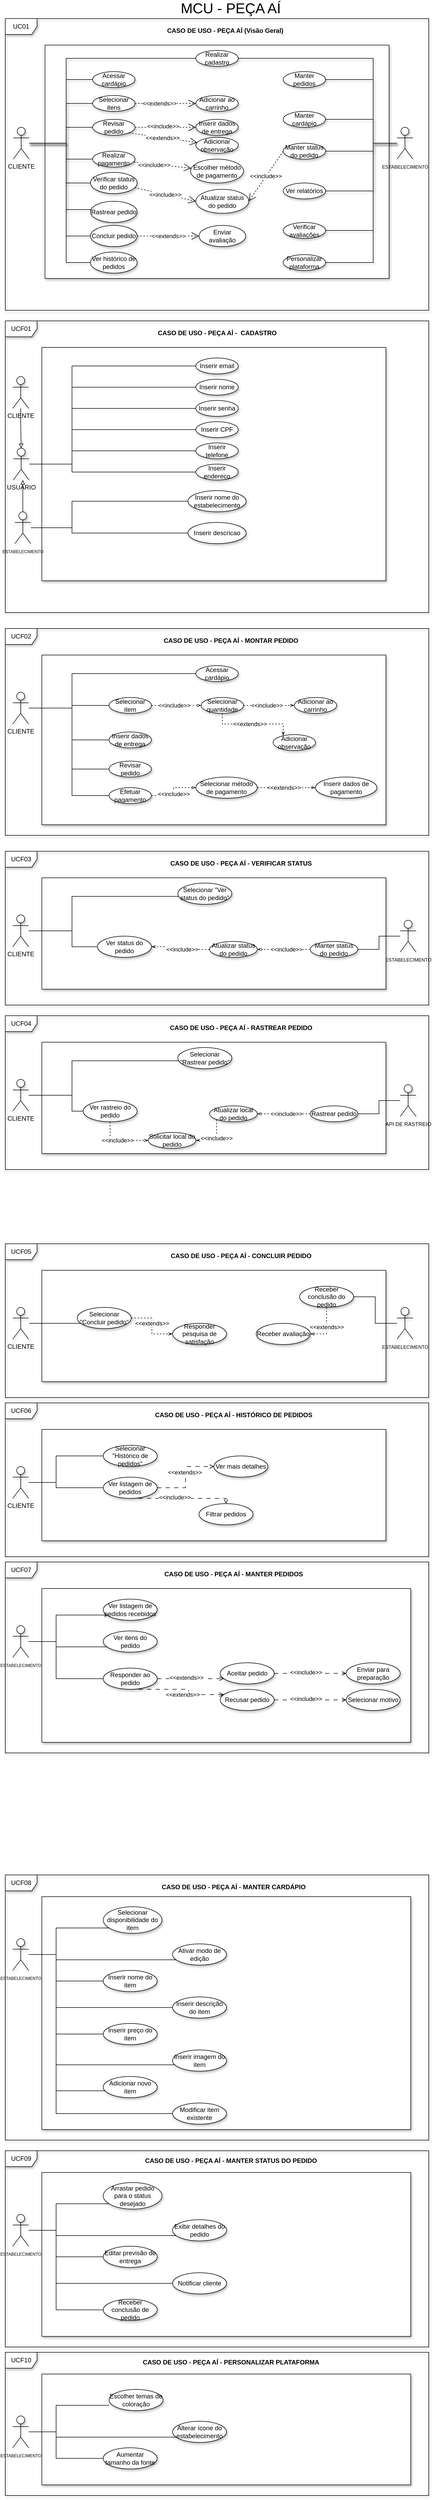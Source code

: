 <mxfile version="24.2.5" type="device">
  <diagram name="Página-1" id="6mztpx1nves0wwE-MbqO">
    <mxGraphModel dx="1161" dy="632" grid="1" gridSize="10" guides="1" tooltips="1" connect="1" arrows="1" fold="1" page="1" pageScale="1" pageWidth="827" pageHeight="1169" math="0" shadow="0">
      <root>
        <mxCell id="0" />
        <mxCell id="1" parent="0" />
        <mxCell id="4FRokzJ7QFAhiPOaihkM-2" value="&lt;font style=&quot;font-size: 27px;&quot;&gt;MCU - PEÇA AÍ&lt;/font&gt;" style="text;html=1;align=center;verticalAlign=middle;whiteSpace=wrap;rounded=0;" parent="1" vertex="1">
          <mxGeometry x="310" y="6" width="260" height="30" as="geometry" />
        </mxCell>
        <mxCell id="4FRokzJ7QFAhiPOaihkM-9" value="UC01" style="shape=umlFrame;whiteSpace=wrap;html=1;pointerEvents=0;shadow=1;" parent="1" vertex="1">
          <mxGeometry x="14" y="40" width="800" height="550" as="geometry" />
        </mxCell>
        <mxCell id="4FRokzJ7QFAhiPOaihkM-10" value="CASO DE USO - PEÇA AÍ (Visão Geral)" style="text;align=center;fontStyle=1;verticalAlign=middle;spacingLeft=3;spacingRight=3;strokeColor=none;rotatable=0;points=[[0,0.5],[1,0.5]];portConstraint=eastwest;html=1;shadow=1;" parent="1" vertex="1">
          <mxGeometry x="389" y="50" width="80" height="26" as="geometry" />
        </mxCell>
        <mxCell id="4FRokzJ7QFAhiPOaihkM-11" value="" style="rounded=0;whiteSpace=wrap;html=1;shadow=1;" parent="1" vertex="1">
          <mxGeometry x="89" y="90" width="650" height="440" as="geometry" />
        </mxCell>
        <mxCell id="4FRokzJ7QFAhiPOaihkM-20" style="edgeStyle=orthogonalEdgeStyle;rounded=0;orthogonalLoop=1;jettySize=auto;html=1;entryX=0;entryY=0.5;entryDx=0;entryDy=0;endArrow=none;endFill=0;shadow=1;" parent="1" source="4FRokzJ7QFAhiPOaihkM-12" target="4FRokzJ7QFAhiPOaihkM-14" edge="1">
          <mxGeometry relative="1" as="geometry">
            <Array as="points">
              <mxPoint x="129" y="275" />
              <mxPoint x="129" y="115" />
            </Array>
          </mxGeometry>
        </mxCell>
        <mxCell id="4FRokzJ7QFAhiPOaihkM-33" style="edgeStyle=orthogonalEdgeStyle;rounded=0;orthogonalLoop=1;jettySize=auto;html=1;entryX=0;entryY=0.5;entryDx=0;entryDy=0;endArrow=none;endFill=0;shadow=1;" parent="1" source="4FRokzJ7QFAhiPOaihkM-12" target="4FRokzJ7QFAhiPOaihkM-25" edge="1">
          <mxGeometry relative="1" as="geometry">
            <Array as="points">
              <mxPoint x="129" y="275" />
              <mxPoint x="129" y="200" />
            </Array>
          </mxGeometry>
        </mxCell>
        <mxCell id="4FRokzJ7QFAhiPOaihkM-34" style="edgeStyle=orthogonalEdgeStyle;rounded=0;orthogonalLoop=1;jettySize=auto;html=1;entryX=0;entryY=0.5;entryDx=0;entryDy=0;endArrow=none;endFill=0;shadow=1;" parent="1" source="4FRokzJ7QFAhiPOaihkM-12" target="4FRokzJ7QFAhiPOaihkM-24" edge="1">
          <mxGeometry relative="1" as="geometry">
            <Array as="points">
              <mxPoint x="129" y="275" />
              <mxPoint x="129" y="155" />
            </Array>
          </mxGeometry>
        </mxCell>
        <mxCell id="4FRokzJ7QFAhiPOaihkM-39" style="edgeStyle=orthogonalEdgeStyle;rounded=0;orthogonalLoop=1;jettySize=auto;html=1;entryX=0;entryY=0.5;entryDx=0;entryDy=0;endArrow=none;endFill=0;shadow=1;" parent="1" source="4FRokzJ7QFAhiPOaihkM-12" target="4FRokzJ7QFAhiPOaihkM-35" edge="1">
          <mxGeometry relative="1" as="geometry">
            <Array as="points">
              <mxPoint x="129" y="275" />
              <mxPoint x="129" y="245" />
            </Array>
          </mxGeometry>
        </mxCell>
        <mxCell id="4FRokzJ7QFAhiPOaihkM-47" style="edgeStyle=orthogonalEdgeStyle;rounded=0;orthogonalLoop=1;jettySize=auto;html=1;entryX=0;entryY=0.5;entryDx=0;entryDy=0;endArrow=none;endFill=0;shadow=1;" parent="1" source="4FRokzJ7QFAhiPOaihkM-12" target="4FRokzJ7QFAhiPOaihkM-44" edge="1">
          <mxGeometry relative="1" as="geometry">
            <Array as="points">
              <mxPoint x="129" y="275" />
              <mxPoint x="129" y="305" />
            </Array>
          </mxGeometry>
        </mxCell>
        <mxCell id="4FRokzJ7QFAhiPOaihkM-50" style="edgeStyle=orthogonalEdgeStyle;rounded=0;orthogonalLoop=1;jettySize=auto;html=1;entryX=0;entryY=0.5;entryDx=0;entryDy=0;endArrow=none;endFill=0;shadow=1;" parent="1" source="4FRokzJ7QFAhiPOaihkM-12" target="4FRokzJ7QFAhiPOaihkM-49" edge="1">
          <mxGeometry relative="1" as="geometry">
            <Array as="points">
              <mxPoint x="129" y="275" />
              <mxPoint x="129" y="350" />
            </Array>
          </mxGeometry>
        </mxCell>
        <mxCell id="4FRokzJ7QFAhiPOaihkM-55" style="edgeStyle=orthogonalEdgeStyle;rounded=0;orthogonalLoop=1;jettySize=auto;html=1;entryX=0;entryY=0.5;entryDx=0;entryDy=0;endArrow=none;endFill=0;shadow=1;" parent="1" source="4FRokzJ7QFAhiPOaihkM-12" target="4FRokzJ7QFAhiPOaihkM-51" edge="1">
          <mxGeometry relative="1" as="geometry">
            <Array as="points">
              <mxPoint x="129" y="275" />
              <mxPoint x="129" y="400" />
            </Array>
          </mxGeometry>
        </mxCell>
        <mxCell id="4FRokzJ7QFAhiPOaihkM-56" style="edgeStyle=orthogonalEdgeStyle;rounded=0;orthogonalLoop=1;jettySize=auto;html=1;entryX=0;entryY=0.5;entryDx=0;entryDy=0;endArrow=none;endFill=0;shadow=1;" parent="1" source="4FRokzJ7QFAhiPOaihkM-12" target="4FRokzJ7QFAhiPOaihkM-52" edge="1">
          <mxGeometry relative="1" as="geometry">
            <Array as="points">
              <mxPoint x="129" y="275" />
              <mxPoint x="129" y="450" />
            </Array>
          </mxGeometry>
        </mxCell>
        <mxCell id="4FRokzJ7QFAhiPOaihkM-58" style="edgeStyle=orthogonalEdgeStyle;rounded=0;orthogonalLoop=1;jettySize=auto;html=1;entryX=0;entryY=0.5;entryDx=0;entryDy=0;endArrow=none;endFill=0;shadow=1;" parent="1" source="4FRokzJ7QFAhiPOaihkM-12" target="4FRokzJ7QFAhiPOaihkM-57" edge="1">
          <mxGeometry relative="1" as="geometry">
            <Array as="points">
              <mxPoint x="129" y="275" />
              <mxPoint x="129" y="500" />
            </Array>
          </mxGeometry>
        </mxCell>
        <mxCell id="4FRokzJ7QFAhiPOaihkM-12" value="CLIENTE" style="shape=umlActor;verticalLabelPosition=bottom;verticalAlign=top;html=1;outlineConnect=0;shadow=1;" parent="1" vertex="1">
          <mxGeometry x="29" y="245" width="30" height="60" as="geometry" />
        </mxCell>
        <mxCell id="4FRokzJ7QFAhiPOaihkM-14" value="Realizar cadastro" style="ellipse;whiteSpace=wrap;html=1;shadow=1;" parent="1" vertex="1">
          <mxGeometry x="374" y="100" width="80" height="30" as="geometry" />
        </mxCell>
        <mxCell id="4FRokzJ7QFAhiPOaihkM-23" style="edgeStyle=orthogonalEdgeStyle;rounded=0;orthogonalLoop=1;jettySize=auto;html=1;entryX=1;entryY=0.5;entryDx=0;entryDy=0;endArrow=none;endFill=0;shadow=1;" parent="1" source="4FRokzJ7QFAhiPOaihkM-22" target="4FRokzJ7QFAhiPOaihkM-14" edge="1">
          <mxGeometry relative="1" as="geometry">
            <Array as="points">
              <mxPoint x="709" y="275" />
              <mxPoint x="709" y="115" />
            </Array>
          </mxGeometry>
        </mxCell>
        <mxCell id="4FRokzJ7QFAhiPOaihkM-60" style="edgeStyle=orthogonalEdgeStyle;rounded=0;orthogonalLoop=1;jettySize=auto;html=1;entryX=1;entryY=0.5;entryDx=0;entryDy=0;endArrow=none;endFill=0;shadow=1;" parent="1" source="4FRokzJ7QFAhiPOaihkM-22" target="4FRokzJ7QFAhiPOaihkM-59" edge="1">
          <mxGeometry relative="1" as="geometry">
            <Array as="points">
              <mxPoint x="709" y="275" />
              <mxPoint x="709" y="155" />
            </Array>
          </mxGeometry>
        </mxCell>
        <mxCell id="4FRokzJ7QFAhiPOaihkM-65" style="edgeStyle=orthogonalEdgeStyle;rounded=0;orthogonalLoop=1;jettySize=auto;html=1;entryX=1;entryY=0.5;entryDx=0;entryDy=0;endArrow=none;endFill=0;shadow=1;" parent="1" source="4FRokzJ7QFAhiPOaihkM-22" target="4FRokzJ7QFAhiPOaihkM-61" edge="1">
          <mxGeometry relative="1" as="geometry">
            <Array as="points">
              <mxPoint x="709" y="275" />
              <mxPoint x="709" y="230" />
            </Array>
          </mxGeometry>
        </mxCell>
        <mxCell id="4FRokzJ7QFAhiPOaihkM-66" style="edgeStyle=orthogonalEdgeStyle;rounded=0;orthogonalLoop=1;jettySize=auto;html=1;entryX=1;entryY=0.5;entryDx=0;entryDy=0;endArrow=none;endFill=0;shadow=1;" parent="1" source="4FRokzJ7QFAhiPOaihkM-22" target="4FRokzJ7QFAhiPOaihkM-63" edge="1">
          <mxGeometry relative="1" as="geometry">
            <Array as="points">
              <mxPoint x="709" y="275" />
              <mxPoint x="709" y="290" />
            </Array>
          </mxGeometry>
        </mxCell>
        <mxCell id="4FRokzJ7QFAhiPOaihkM-72" style="edgeStyle=orthogonalEdgeStyle;rounded=0;orthogonalLoop=1;jettySize=auto;html=1;entryX=1;entryY=0.5;entryDx=0;entryDy=0;endArrow=none;endFill=0;shadow=1;" parent="1" source="4FRokzJ7QFAhiPOaihkM-22" target="4FRokzJ7QFAhiPOaihkM-62" edge="1">
          <mxGeometry relative="1" as="geometry">
            <Array as="points">
              <mxPoint x="709" y="275" />
              <mxPoint x="709" y="365" />
            </Array>
          </mxGeometry>
        </mxCell>
        <mxCell id="4FRokzJ7QFAhiPOaihkM-74" style="edgeStyle=orthogonalEdgeStyle;rounded=0;orthogonalLoop=1;jettySize=auto;html=1;entryX=1;entryY=0.5;entryDx=0;entryDy=0;endArrow=none;endFill=0;shadow=1;" parent="1" source="4FRokzJ7QFAhiPOaihkM-22" target="4FRokzJ7QFAhiPOaihkM-71" edge="1">
          <mxGeometry relative="1" as="geometry">
            <Array as="points">
              <mxPoint x="709" y="275" />
              <mxPoint x="709" y="439" />
            </Array>
          </mxGeometry>
        </mxCell>
        <mxCell id="4FRokzJ7QFAhiPOaihkM-75" style="edgeStyle=orthogonalEdgeStyle;rounded=0;orthogonalLoop=1;jettySize=auto;html=1;entryX=1;entryY=0.5;entryDx=0;entryDy=0;endArrow=none;endFill=0;shadow=1;" parent="1" source="4FRokzJ7QFAhiPOaihkM-22" target="4FRokzJ7QFAhiPOaihkM-64" edge="1">
          <mxGeometry relative="1" as="geometry">
            <Array as="points">
              <mxPoint x="709" y="275" />
              <mxPoint x="709" y="500" />
            </Array>
          </mxGeometry>
        </mxCell>
        <mxCell id="4FRokzJ7QFAhiPOaihkM-22" value="&lt;font style=&quot;font-size: 9px;&quot;&gt;ESTABELECIMENTO&lt;/font&gt;" style="shape=umlActor;verticalLabelPosition=bottom;verticalAlign=top;html=1;outlineConnect=0;shadow=1;" parent="1" vertex="1">
          <mxGeometry x="754" y="245" width="30" height="60" as="geometry" />
        </mxCell>
        <mxCell id="4FRokzJ7QFAhiPOaihkM-24" value="Acessar cardápio" style="ellipse;whiteSpace=wrap;html=1;shadow=1;" parent="1" vertex="1">
          <mxGeometry x="179" y="140" width="80" height="30" as="geometry" />
        </mxCell>
        <mxCell id="4FRokzJ7QFAhiPOaihkM-25" value="Selecionar itens" style="ellipse;whiteSpace=wrap;html=1;shadow=1;" parent="1" vertex="1">
          <mxGeometry x="179" y="185" width="80" height="30" as="geometry" />
        </mxCell>
        <mxCell id="4FRokzJ7QFAhiPOaihkM-26" value="Adicionar ao carrinho" style="ellipse;whiteSpace=wrap;html=1;shadow=1;" parent="1" vertex="1">
          <mxGeometry x="374" y="185" width="80" height="30" as="geometry" />
        </mxCell>
        <mxCell id="4FRokzJ7QFAhiPOaihkM-32" value="&lt;font style=&quot;font-size: 11px;&quot;&gt;&amp;lt;&amp;lt;extends&amp;gt;&amp;gt;&lt;/font&gt;" style="endArrow=open;endSize=12;dashed=1;html=1;rounded=0;entryX=0;entryY=0.5;entryDx=0;entryDy=0;exitX=1;exitY=0.5;exitDx=0;exitDy=0;shadow=1;" parent="1" source="4FRokzJ7QFAhiPOaihkM-25" target="4FRokzJ7QFAhiPOaihkM-26" edge="1">
          <mxGeometry x="-0.2" width="160" relative="1" as="geometry">
            <mxPoint x="209" y="260" as="sourcePoint" />
            <mxPoint x="369" y="260" as="targetPoint" />
            <mxPoint as="offset" />
          </mxGeometry>
        </mxCell>
        <mxCell id="4FRokzJ7QFAhiPOaihkM-35" value="Revisar pedido" style="ellipse;whiteSpace=wrap;html=1;shadow=1;" parent="1" vertex="1">
          <mxGeometry x="179" y="230" width="80" height="30" as="geometry" />
        </mxCell>
        <mxCell id="4FRokzJ7QFAhiPOaihkM-37" value="Inserir dados de entrega" style="ellipse;whiteSpace=wrap;html=1;shadow=1;" parent="1" vertex="1">
          <mxGeometry x="374" y="230" width="80" height="30" as="geometry" />
        </mxCell>
        <mxCell id="4FRokzJ7QFAhiPOaihkM-38" value="Adicionar observação" style="ellipse;whiteSpace=wrap;html=1;shadow=1;" parent="1" vertex="1">
          <mxGeometry x="374" y="263.93" width="80" height="30" as="geometry" />
        </mxCell>
        <mxCell id="4FRokzJ7QFAhiPOaihkM-41" value="&lt;font style=&quot;font-size: 11px;&quot;&gt;&amp;lt;&amp;lt;extends&amp;gt;&amp;gt;&lt;/font&gt;" style="endArrow=open;endSize=12;dashed=1;html=1;rounded=0;exitX=1;exitY=1;exitDx=0;exitDy=0;shadow=1;" parent="1" source="4FRokzJ7QFAhiPOaihkM-35" target="4FRokzJ7QFAhiPOaihkM-38" edge="1">
          <mxGeometry x="-0.008" width="160" relative="1" as="geometry">
            <mxPoint x="249" y="340" as="sourcePoint" />
            <mxPoint x="299" y="320" as="targetPoint" />
            <mxPoint as="offset" />
          </mxGeometry>
        </mxCell>
        <mxCell id="4FRokzJ7QFAhiPOaihkM-42" value="&lt;font style=&quot;font-size: 11px;&quot;&gt;&amp;lt;&amp;lt;include&amp;gt;&amp;gt;&lt;/font&gt;" style="endArrow=open;endSize=12;dashed=1;html=1;rounded=0;exitX=1;exitY=0.5;exitDx=0;exitDy=0;shadow=1;" parent="1" source="4FRokzJ7QFAhiPOaihkM-35" target="4FRokzJ7QFAhiPOaihkM-37" edge="1">
          <mxGeometry x="-0.088" y="2" width="160" relative="1" as="geometry">
            <mxPoint x="219" y="290" as="sourcePoint" />
            <mxPoint x="379" y="290" as="targetPoint" />
            <mxPoint as="offset" />
          </mxGeometry>
        </mxCell>
        <mxCell id="4FRokzJ7QFAhiPOaihkM-44" value="Realizar pagamento" style="ellipse;whiteSpace=wrap;html=1;shadow=1;" parent="1" vertex="1">
          <mxGeometry x="179" y="290" width="80" height="30" as="geometry" />
        </mxCell>
        <mxCell id="4FRokzJ7QFAhiPOaihkM-45" value="Escolher método de pagamento" style="ellipse;whiteSpace=wrap;html=1;shadow=1;" parent="1" vertex="1">
          <mxGeometry x="364" y="305" width="100" height="45" as="geometry" />
        </mxCell>
        <mxCell id="4FRokzJ7QFAhiPOaihkM-48" value="&lt;font style=&quot;font-size: 11px;&quot;&gt;&amp;lt;&amp;lt;include&amp;gt;&amp;gt;&lt;/font&gt;" style="endArrow=open;endSize=12;dashed=1;html=1;rounded=0;exitX=0.97;exitY=0.681;exitDx=0;exitDy=0;exitPerimeter=0;shadow=1;" parent="1" source="4FRokzJ7QFAhiPOaihkM-44" target="4FRokzJ7QFAhiPOaihkM-45" edge="1">
          <mxGeometry x="-0.292" y="-1" width="160" relative="1" as="geometry">
            <mxPoint x="219" y="340" as="sourcePoint" />
            <mxPoint x="379" y="340" as="targetPoint" />
            <mxPoint as="offset" />
          </mxGeometry>
        </mxCell>
        <mxCell id="4FRokzJ7QFAhiPOaihkM-49" value="Verificar status do pedido" style="ellipse;whiteSpace=wrap;html=1;shadow=1;" parent="1" vertex="1">
          <mxGeometry x="175" y="330" width="88" height="40" as="geometry" />
        </mxCell>
        <mxCell id="4FRokzJ7QFAhiPOaihkM-51" value="Rastrear pedido" style="ellipse;whiteSpace=wrap;html=1;shadow=1;" parent="1" vertex="1">
          <mxGeometry x="175" y="384.5" width="88" height="40" as="geometry" />
        </mxCell>
        <mxCell id="4FRokzJ7QFAhiPOaihkM-52" value="Concluir pedido" style="ellipse;whiteSpace=wrap;html=1;shadow=1;" parent="1" vertex="1">
          <mxGeometry x="175" y="430" width="88" height="40" as="geometry" />
        </mxCell>
        <mxCell id="4FRokzJ7QFAhiPOaihkM-53" value="Enviar avaliação" style="ellipse;whiteSpace=wrap;html=1;shadow=1;" parent="1" vertex="1">
          <mxGeometry x="380" y="430" width="88" height="40" as="geometry" />
        </mxCell>
        <mxCell id="4FRokzJ7QFAhiPOaihkM-54" value="&lt;font style=&quot;font-size: 11px;&quot;&gt;&amp;lt;&amp;lt;extends&amp;gt;&amp;gt;&lt;/font&gt;" style="endArrow=open;endSize=12;dashed=1;html=1;rounded=0;shadow=1;" parent="1" source="4FRokzJ7QFAhiPOaihkM-52" target="4FRokzJ7QFAhiPOaihkM-53" edge="1">
          <mxGeometry width="160" relative="1" as="geometry">
            <mxPoint x="229" y="490" as="sourcePoint" />
            <mxPoint x="289" y="490" as="targetPoint" />
          </mxGeometry>
        </mxCell>
        <mxCell id="4FRokzJ7QFAhiPOaihkM-57" value="Ver histórico de pedidos" style="ellipse;whiteSpace=wrap;html=1;shadow=1;" parent="1" vertex="1">
          <mxGeometry x="175" y="480" width="88" height="40" as="geometry" />
        </mxCell>
        <mxCell id="4FRokzJ7QFAhiPOaihkM-59" value="Manter pedidos" style="ellipse;whiteSpace=wrap;html=1;shadow=1;" parent="1" vertex="1">
          <mxGeometry x="539" y="140" width="80" height="30" as="geometry" />
        </mxCell>
        <mxCell id="4FRokzJ7QFAhiPOaihkM-61" value="Manter cardápio" style="ellipse;whiteSpace=wrap;html=1;shadow=1;" parent="1" vertex="1">
          <mxGeometry x="539" y="215" width="80" height="30" as="geometry" />
        </mxCell>
        <mxCell id="4FRokzJ7QFAhiPOaihkM-62" value="Ver relatórios" style="ellipse;whiteSpace=wrap;html=1;shadow=1;" parent="1" vertex="1">
          <mxGeometry x="539" y="350" width="80" height="30" as="geometry" />
        </mxCell>
        <mxCell id="4FRokzJ7QFAhiPOaihkM-63" value="Manter status do pedido" style="ellipse;whiteSpace=wrap;html=1;shadow=1;" parent="1" vertex="1">
          <mxGeometry x="539" y="275" width="80" height="30" as="geometry" />
        </mxCell>
        <mxCell id="4FRokzJ7QFAhiPOaihkM-64" value="Personalizar plataforma" style="ellipse;whiteSpace=wrap;html=1;shadow=1;" parent="1" vertex="1">
          <mxGeometry x="539" y="485" width="80" height="30" as="geometry" />
        </mxCell>
        <mxCell id="4FRokzJ7QFAhiPOaihkM-68" value="Atualizar status do pedido" style="ellipse;whiteSpace=wrap;html=1;shadow=1;" parent="1" vertex="1">
          <mxGeometry x="374" y="362" width="100" height="45" as="geometry" />
        </mxCell>
        <mxCell id="4FRokzJ7QFAhiPOaihkM-69" value="&amp;lt;&amp;lt;include&amp;gt;&amp;gt;" style="endArrow=open;endSize=12;dashed=1;html=1;rounded=0;entryX=0;entryY=0.5;entryDx=0;entryDy=0;shadow=1;" parent="1" source="4FRokzJ7QFAhiPOaihkM-49" target="4FRokzJ7QFAhiPOaihkM-68" edge="1">
          <mxGeometry width="160" relative="1" as="geometry">
            <mxPoint x="249" y="370" as="sourcePoint" />
            <mxPoint x="409" y="370" as="targetPoint" />
          </mxGeometry>
        </mxCell>
        <mxCell id="4FRokzJ7QFAhiPOaihkM-71" value="Verificar avaliações" style="ellipse;whiteSpace=wrap;html=1;shadow=1;" parent="1" vertex="1">
          <mxGeometry x="539" y="424.5" width="80" height="30" as="geometry" />
        </mxCell>
        <mxCell id="4FRokzJ7QFAhiPOaihkM-77" value="&amp;lt;&amp;lt;include&amp;gt;&amp;gt;" style="endArrow=open;endSize=12;dashed=1;html=1;rounded=0;exitX=0;exitY=0.5;exitDx=0;exitDy=0;entryX=1;entryY=0.5;entryDx=0;entryDy=0;shadow=1;" parent="1" source="4FRokzJ7QFAhiPOaihkM-63" target="4FRokzJ7QFAhiPOaihkM-68" edge="1">
          <mxGeometry width="160" relative="1" as="geometry">
            <mxPoint x="429" y="360" as="sourcePoint" />
            <mxPoint x="589" y="360" as="targetPoint" />
          </mxGeometry>
        </mxCell>
        <mxCell id="4FRokzJ7QFAhiPOaihkM-80" value="UCF01" style="shape=umlFrame;whiteSpace=wrap;html=1;pointerEvents=0;shadow=1;" parent="1" vertex="1">
          <mxGeometry x="14.0" y="610" width="800" height="550" as="geometry" />
        </mxCell>
        <mxCell id="4FRokzJ7QFAhiPOaihkM-81" value="CASO DE USO - PEÇA AÍ -&amp;nbsp; CADASTRO" style="text;align=center;fontStyle=1;verticalAlign=middle;spacingLeft=3;spacingRight=3;strokeColor=none;rotatable=0;points=[[0,0.5],[1,0.5]];portConstraint=eastwest;html=1;shadow=1;" parent="1" vertex="1">
          <mxGeometry x="374" y="620" width="80" height="26" as="geometry" />
        </mxCell>
        <mxCell id="4FRokzJ7QFAhiPOaihkM-82" value="" style="rounded=0;whiteSpace=wrap;html=1;shadow=1;" parent="1" vertex="1">
          <mxGeometry x="83.08" y="660" width="650" height="440" as="geometry" />
        </mxCell>
        <mxCell id="4FRokzJ7QFAhiPOaihkM-93" value="Inserir nome" style="ellipse;whiteSpace=wrap;html=1;shadow=1;" parent="1" vertex="1">
          <mxGeometry x="374" y="720" width="80" height="30" as="geometry" />
        </mxCell>
        <mxCell id="4FRokzJ7QFAhiPOaihkM-137" style="edgeStyle=orthogonalEdgeStyle;rounded=0;orthogonalLoop=1;jettySize=auto;html=1;entryX=0;entryY=0.5;entryDx=0;entryDy=0;endArrow=none;endFill=0;" parent="1" source="4FRokzJ7QFAhiPOaihkM-129" target="4FRokzJ7QFAhiPOaihkM-93" edge="1">
          <mxGeometry relative="1" as="geometry">
            <Array as="points">
              <mxPoint x="140" y="880" />
              <mxPoint x="140" y="735" />
            </Array>
          </mxGeometry>
        </mxCell>
        <mxCell id="4FRokzJ7QFAhiPOaihkM-138" style="edgeStyle=orthogonalEdgeStyle;rounded=0;orthogonalLoop=1;jettySize=auto;html=1;entryX=0;entryY=0.5;entryDx=0;entryDy=0;endArrow=none;endFill=0;" parent="1" source="4FRokzJ7QFAhiPOaihkM-129" target="4FRokzJ7QFAhiPOaihkM-135" edge="1">
          <mxGeometry relative="1" as="geometry">
            <Array as="points">
              <mxPoint x="140" y="880" />
              <mxPoint x="140" y="775" />
            </Array>
          </mxGeometry>
        </mxCell>
        <mxCell id="4FRokzJ7QFAhiPOaihkM-141" style="edgeStyle=orthogonalEdgeStyle;rounded=0;orthogonalLoop=1;jettySize=auto;html=1;entryX=0;entryY=0.5;entryDx=0;entryDy=0;endArrow=none;endFill=0;" parent="1" source="4FRokzJ7QFAhiPOaihkM-129" target="4FRokzJ7QFAhiPOaihkM-132" edge="1">
          <mxGeometry relative="1" as="geometry">
            <Array as="points">
              <mxPoint x="140" y="880" />
              <mxPoint x="140" y="815" />
            </Array>
          </mxGeometry>
        </mxCell>
        <mxCell id="4FRokzJ7QFAhiPOaihkM-145" style="edgeStyle=orthogonalEdgeStyle;rounded=0;orthogonalLoop=1;jettySize=auto;html=1;entryX=0;entryY=0.5;entryDx=0;entryDy=0;endArrow=none;endFill=0;" parent="1" source="4FRokzJ7QFAhiPOaihkM-129" target="4FRokzJ7QFAhiPOaihkM-134" edge="1">
          <mxGeometry relative="1" as="geometry">
            <Array as="points">
              <mxPoint x="140" y="880" />
              <mxPoint x="140" y="695" />
            </Array>
          </mxGeometry>
        </mxCell>
        <mxCell id="4FRokzJ7QFAhiPOaihkM-147" style="edgeStyle=orthogonalEdgeStyle;rounded=0;orthogonalLoop=1;jettySize=auto;html=1;entryX=0;entryY=0.5;entryDx=0;entryDy=0;endArrow=none;endFill=0;" parent="1" source="4FRokzJ7QFAhiPOaihkM-129" target="4FRokzJ7QFAhiPOaihkM-133" edge="1">
          <mxGeometry relative="1" as="geometry">
            <Array as="points">
              <mxPoint x="140" y="880" />
              <mxPoint x="140" y="855" />
            </Array>
          </mxGeometry>
        </mxCell>
        <mxCell id="4FRokzJ7QFAhiPOaihkM-155" style="edgeStyle=orthogonalEdgeStyle;rounded=0;orthogonalLoop=1;jettySize=auto;html=1;entryX=0;entryY=0.5;entryDx=0;entryDy=0;endArrow=none;endFill=0;" parent="1" source="4FRokzJ7QFAhiPOaihkM-129" target="4FRokzJ7QFAhiPOaihkM-143" edge="1">
          <mxGeometry relative="1" as="geometry">
            <Array as="points">
              <mxPoint x="140" y="880" />
              <mxPoint x="140" y="895" />
            </Array>
          </mxGeometry>
        </mxCell>
        <mxCell id="4FRokzJ7QFAhiPOaihkM-129" value="USUARIO" style="shape=umlActor;verticalLabelPosition=bottom;verticalAlign=top;html=1;outlineConnect=0;shadow=1;" parent="1" vertex="1">
          <mxGeometry x="29" y="850" width="30" height="60" as="geometry" />
        </mxCell>
        <mxCell id="4FRokzJ7QFAhiPOaihkM-132" value="Inserir CPF" style="ellipse;whiteSpace=wrap;html=1;shadow=1;" parent="1" vertex="1">
          <mxGeometry x="374.0" y="800" width="80" height="30" as="geometry" />
        </mxCell>
        <mxCell id="4FRokzJ7QFAhiPOaihkM-133" value="Inserir telefone" style="ellipse;whiteSpace=wrap;html=1;shadow=1;" parent="1" vertex="1">
          <mxGeometry x="374" y="840" width="80" height="30" as="geometry" />
        </mxCell>
        <mxCell id="4FRokzJ7QFAhiPOaihkM-134" value="Inserir email" style="ellipse;whiteSpace=wrap;html=1;shadow=1;" parent="1" vertex="1">
          <mxGeometry x="374.0" y="680" width="80" height="30" as="geometry" />
        </mxCell>
        <mxCell id="4FRokzJ7QFAhiPOaihkM-135" value="Inserir senha" style="ellipse;whiteSpace=wrap;html=1;shadow=1;" parent="1" vertex="1">
          <mxGeometry x="374.0" y="760" width="80" height="30" as="geometry" />
        </mxCell>
        <mxCell id="4FRokzJ7QFAhiPOaihkM-143" value="Inserir endereco" style="ellipse;whiteSpace=wrap;html=1;shadow=1;" parent="1" vertex="1">
          <mxGeometry x="374" y="880" width="80" height="30" as="geometry" />
        </mxCell>
        <mxCell id="4FRokzJ7QFAhiPOaihkM-154" style="edgeStyle=orthogonalEdgeStyle;rounded=0;orthogonalLoop=1;jettySize=auto;html=1;endArrow=block;endFill=0;" parent="1" source="4FRokzJ7QFAhiPOaihkM-151" target="4FRokzJ7QFAhiPOaihkM-129" edge="1">
          <mxGeometry relative="1" as="geometry">
            <Array as="points">
              <mxPoint x="47" y="930" />
              <mxPoint x="47" y="930" />
            </Array>
          </mxGeometry>
        </mxCell>
        <mxCell id="4FRokzJ7QFAhiPOaihkM-159" style="edgeStyle=orthogonalEdgeStyle;rounded=0;orthogonalLoop=1;jettySize=auto;html=1;entryX=0;entryY=0.5;entryDx=0;entryDy=0;endArrow=none;endFill=0;" parent="1" source="4FRokzJ7QFAhiPOaihkM-151" target="4FRokzJ7QFAhiPOaihkM-157" edge="1">
          <mxGeometry relative="1" as="geometry">
            <Array as="points">
              <mxPoint x="140" y="1000" />
              <mxPoint x="140" y="950" />
            </Array>
          </mxGeometry>
        </mxCell>
        <mxCell id="4FRokzJ7QFAhiPOaihkM-160" style="edgeStyle=orthogonalEdgeStyle;rounded=0;orthogonalLoop=1;jettySize=auto;html=1;endArrow=none;endFill=0;" parent="1" source="4FRokzJ7QFAhiPOaihkM-151" target="4FRokzJ7QFAhiPOaihkM-158" edge="1">
          <mxGeometry relative="1" as="geometry">
            <Array as="points">
              <mxPoint x="140" y="1000" />
              <mxPoint x="140" y="1010" />
            </Array>
          </mxGeometry>
        </mxCell>
        <mxCell id="4FRokzJ7QFAhiPOaihkM-151" value="&lt;font style=&quot;font-size: 8px;&quot;&gt;ESTABELECIMENTO&lt;/font&gt;" style="shape=umlActor;verticalLabelPosition=bottom;verticalAlign=top;html=1;outlineConnect=0;shadow=1;" parent="1" vertex="1">
          <mxGeometry x="32.08" y="970" width="30" height="60" as="geometry" />
        </mxCell>
        <mxCell id="4FRokzJ7QFAhiPOaihkM-153" style="edgeStyle=orthogonalEdgeStyle;rounded=0;orthogonalLoop=1;jettySize=auto;html=1;endArrow=block;endFill=0;" parent="1" source="4FRokzJ7QFAhiPOaihkM-152" target="4FRokzJ7QFAhiPOaihkM-129" edge="1">
          <mxGeometry relative="1" as="geometry">
            <Array as="points">
              <mxPoint x="43" y="800" />
              <mxPoint x="44" y="800" />
            </Array>
            <mxPoint x="40" y="830" as="targetPoint" />
          </mxGeometry>
        </mxCell>
        <mxCell id="4FRokzJ7QFAhiPOaihkM-152" value="CLIENTE" style="shape=umlActor;verticalLabelPosition=bottom;verticalAlign=top;html=1;outlineConnect=0;shadow=1;" parent="1" vertex="1">
          <mxGeometry x="28.08" y="715" width="30" height="60" as="geometry" />
        </mxCell>
        <mxCell id="4FRokzJ7QFAhiPOaihkM-157" value="Inserir nome do estabelecimento" style="ellipse;whiteSpace=wrap;html=1;shadow=1;" parent="1" vertex="1">
          <mxGeometry x="359" y="930" width="110" height="40" as="geometry" />
        </mxCell>
        <mxCell id="4FRokzJ7QFAhiPOaihkM-158" value="Inserir descricao" style="ellipse;whiteSpace=wrap;html=1;shadow=1;" parent="1" vertex="1">
          <mxGeometry x="359" y="990" width="110" height="40" as="geometry" />
        </mxCell>
        <mxCell id="4FRokzJ7QFAhiPOaihkM-161" value="UCF02" style="shape=umlFrame;whiteSpace=wrap;html=1;pointerEvents=0;shadow=1;" parent="1" vertex="1">
          <mxGeometry x="14" y="1190" width="800" height="390" as="geometry" />
        </mxCell>
        <mxCell id="4FRokzJ7QFAhiPOaihkM-162" value="CASO DE USO - PEÇA AÍ - MONTAR PEDIDO" style="text;align=center;fontStyle=1;verticalAlign=middle;spacingLeft=3;spacingRight=3;strokeColor=none;rotatable=0;points=[[0,0.5],[1,0.5]];portConstraint=eastwest;html=1;shadow=1;" parent="1" vertex="1">
          <mxGeometry x="400" y="1200" width="80" height="26" as="geometry" />
        </mxCell>
        <mxCell id="4FRokzJ7QFAhiPOaihkM-163" value="" style="rounded=0;whiteSpace=wrap;html=1;shadow=1;" parent="1" vertex="1">
          <mxGeometry x="83.08" y="1240" width="650" height="320" as="geometry" />
        </mxCell>
        <mxCell id="4FRokzJ7QFAhiPOaihkM-168" style="edgeStyle=orthogonalEdgeStyle;rounded=0;orthogonalLoop=1;jettySize=auto;html=1;entryX=0;entryY=0.5;entryDx=0;entryDy=0;endArrow=none;endFill=0;" parent="1" target="4FRokzJ7QFAhiPOaihkM-174" edge="1">
          <mxGeometry relative="1" as="geometry">
            <Array as="points">
              <mxPoint x="140" y="1340" />
              <mxPoint x="140" y="1275" />
            </Array>
            <mxPoint x="59" y="1340" as="sourcePoint" />
          </mxGeometry>
        </mxCell>
        <mxCell id="4FRokzJ7QFAhiPOaihkM-174" value="Acessar cardápio" style="ellipse;whiteSpace=wrap;html=1;shadow=1;" parent="1" vertex="1">
          <mxGeometry x="374.0" y="1260" width="80" height="30" as="geometry" />
        </mxCell>
        <mxCell id="4FRokzJ7QFAhiPOaihkM-197" style="edgeStyle=orthogonalEdgeStyle;rounded=0;orthogonalLoop=1;jettySize=auto;html=1;endArrow=none;endFill=0;" parent="1" source="4FRokzJ7QFAhiPOaihkM-182" target="4FRokzJ7QFAhiPOaihkM-185" edge="1">
          <mxGeometry relative="1" as="geometry">
            <Array as="points">
              <mxPoint x="140" y="1340" />
              <mxPoint x="140" y="1335" />
            </Array>
          </mxGeometry>
        </mxCell>
        <mxCell id="4FRokzJ7QFAhiPOaihkM-200" style="edgeStyle=orthogonalEdgeStyle;rounded=0;orthogonalLoop=1;jettySize=auto;html=1;entryX=0;entryY=0.5;entryDx=0;entryDy=0;endArrow=none;endFill=0;" parent="1" source="4FRokzJ7QFAhiPOaihkM-182" target="4FRokzJ7QFAhiPOaihkM-198" edge="1">
          <mxGeometry relative="1" as="geometry">
            <Array as="points">
              <mxPoint x="140" y="1340" />
              <mxPoint x="140" y="1455" />
            </Array>
          </mxGeometry>
        </mxCell>
        <mxCell id="4FRokzJ7QFAhiPOaihkM-203" style="edgeStyle=orthogonalEdgeStyle;rounded=0;orthogonalLoop=1;jettySize=auto;html=1;entryX=0;entryY=0.5;entryDx=0;entryDy=0;endArrow=none;endFill=0;" parent="1" source="4FRokzJ7QFAhiPOaihkM-182" target="4FRokzJ7QFAhiPOaihkM-199" edge="1">
          <mxGeometry relative="1" as="geometry">
            <Array as="points">
              <mxPoint x="140" y="1340" />
              <mxPoint x="140" y="1400" />
            </Array>
          </mxGeometry>
        </mxCell>
        <mxCell id="4FRokzJ7QFAhiPOaihkM-205" style="edgeStyle=orthogonalEdgeStyle;rounded=0;orthogonalLoop=1;jettySize=auto;html=1;entryX=0;entryY=0.5;entryDx=0;entryDy=0;endArrow=none;endFill=0;" parent="1" source="4FRokzJ7QFAhiPOaihkM-182" target="4FRokzJ7QFAhiPOaihkM-204" edge="1">
          <mxGeometry relative="1" as="geometry">
            <Array as="points">
              <mxPoint x="140" y="1340" />
              <mxPoint x="140" y="1505" />
            </Array>
          </mxGeometry>
        </mxCell>
        <mxCell id="4FRokzJ7QFAhiPOaihkM-182" value="CLIENTE" style="shape=umlActor;verticalLabelPosition=bottom;verticalAlign=top;html=1;outlineConnect=0;shadow=1;" parent="1" vertex="1">
          <mxGeometry x="28.08" y="1310" width="30" height="60" as="geometry" />
        </mxCell>
        <mxCell id="4FRokzJ7QFAhiPOaihkM-191" style="edgeStyle=orthogonalEdgeStyle;rounded=0;orthogonalLoop=1;jettySize=auto;html=1;endArrow=openThin;endFill=0;dashed=1;" parent="1" source="4FRokzJ7QFAhiPOaihkM-185" target="4FRokzJ7QFAhiPOaihkM-186" edge="1">
          <mxGeometry relative="1" as="geometry" />
        </mxCell>
        <mxCell id="4FRokzJ7QFAhiPOaihkM-192" value="&amp;lt;&amp;lt;include&amp;gt;&amp;gt;" style="edgeLabel;html=1;align=center;verticalAlign=middle;resizable=0;points=[];" parent="4FRokzJ7QFAhiPOaihkM-191" vertex="1" connectable="0">
          <mxGeometry x="-0.092" relative="1" as="geometry">
            <mxPoint as="offset" />
          </mxGeometry>
        </mxCell>
        <mxCell id="4FRokzJ7QFAhiPOaihkM-185" value="Selecionar item" style="ellipse;whiteSpace=wrap;html=1;shadow=1;" parent="1" vertex="1">
          <mxGeometry x="210.0" y="1320" width="80" height="30" as="geometry" />
        </mxCell>
        <mxCell id="4FRokzJ7QFAhiPOaihkM-186" value="Selecionar quantidade" style="ellipse;whiteSpace=wrap;html=1;shadow=1;" parent="1" vertex="1">
          <mxGeometry x="384.0" y="1320" width="80" height="30" as="geometry" />
        </mxCell>
        <mxCell id="4FRokzJ7QFAhiPOaihkM-187" value="Adicionar ao carrinho" style="ellipse;whiteSpace=wrap;html=1;shadow=1;" parent="1" vertex="1">
          <mxGeometry x="560" y="1320" width="80" height="30" as="geometry" />
        </mxCell>
        <mxCell id="4FRokzJ7QFAhiPOaihkM-188" value="Adicionar observação" style="ellipse;whiteSpace=wrap;html=1;shadow=1;" parent="1" vertex="1">
          <mxGeometry x="520.0" y="1390" width="80" height="30" as="geometry" />
        </mxCell>
        <mxCell id="4FRokzJ7QFAhiPOaihkM-193" style="edgeStyle=orthogonalEdgeStyle;rounded=0;orthogonalLoop=1;jettySize=auto;html=1;endArrow=openThin;endFill=0;dashed=1;exitX=1;exitY=0.5;exitDx=0;exitDy=0;" parent="1" source="4FRokzJ7QFAhiPOaihkM-186" target="4FRokzJ7QFAhiPOaihkM-187" edge="1">
          <mxGeometry relative="1" as="geometry">
            <mxPoint x="464" y="1334.62" as="sourcePoint" />
            <mxPoint x="558" y="1334.62" as="targetPoint" />
          </mxGeometry>
        </mxCell>
        <mxCell id="4FRokzJ7QFAhiPOaihkM-194" value="&amp;lt;&amp;lt;include&amp;gt;&amp;gt;" style="edgeLabel;html=1;align=center;verticalAlign=middle;resizable=0;points=[];" parent="4FRokzJ7QFAhiPOaihkM-193" vertex="1" connectable="0">
          <mxGeometry x="-0.092" relative="1" as="geometry">
            <mxPoint as="offset" />
          </mxGeometry>
        </mxCell>
        <mxCell id="4FRokzJ7QFAhiPOaihkM-195" style="edgeStyle=orthogonalEdgeStyle;rounded=0;orthogonalLoop=1;jettySize=auto;html=1;endArrow=openThin;endFill=0;dashed=1;" parent="1" source="4FRokzJ7QFAhiPOaihkM-186" target="4FRokzJ7QFAhiPOaihkM-188" edge="1">
          <mxGeometry relative="1" as="geometry">
            <mxPoint x="403" y="1394.62" as="sourcePoint" />
            <mxPoint x="499" y="1394.62" as="targetPoint" />
            <Array as="points">
              <mxPoint x="424" y="1370" />
              <mxPoint x="539" y="1370" />
            </Array>
          </mxGeometry>
        </mxCell>
        <mxCell id="4FRokzJ7QFAhiPOaihkM-196" value="&amp;lt;&amp;lt;extends&amp;gt;&amp;gt;" style="edgeLabel;html=1;align=center;verticalAlign=middle;resizable=0;points=[];" parent="4FRokzJ7QFAhiPOaihkM-195" vertex="1" connectable="0">
          <mxGeometry x="-0.092" relative="1" as="geometry">
            <mxPoint as="offset" />
          </mxGeometry>
        </mxCell>
        <mxCell id="4FRokzJ7QFAhiPOaihkM-198" value="Revisar pedido" style="ellipse;whiteSpace=wrap;html=1;shadow=1;" parent="1" vertex="1">
          <mxGeometry x="210.0" y="1440" width="80" height="30" as="geometry" />
        </mxCell>
        <mxCell id="4FRokzJ7QFAhiPOaihkM-199" value="Inserir dados de entrega" style="ellipse;whiteSpace=wrap;html=1;shadow=1;" parent="1" vertex="1">
          <mxGeometry x="210.0" y="1385" width="80" height="30" as="geometry" />
        </mxCell>
        <mxCell id="4FRokzJ7QFAhiPOaihkM-204" value="Efetuar pagamento" style="ellipse;whiteSpace=wrap;html=1;shadow=1;" parent="1" vertex="1">
          <mxGeometry x="210.0" y="1490" width="80" height="30" as="geometry" />
        </mxCell>
        <mxCell id="4FRokzJ7QFAhiPOaihkM-206" value="Selecionar método de pagamento" style="ellipse;whiteSpace=wrap;html=1;shadow=1;" parent="1" vertex="1">
          <mxGeometry x="374" y="1470" width="116" height="40" as="geometry" />
        </mxCell>
        <mxCell id="4FRokzJ7QFAhiPOaihkM-207" style="edgeStyle=orthogonalEdgeStyle;rounded=0;orthogonalLoop=1;jettySize=auto;html=1;endArrow=openThin;endFill=0;dashed=1;" parent="1" source="4FRokzJ7QFAhiPOaihkM-204" target="4FRokzJ7QFAhiPOaihkM-206" edge="1">
          <mxGeometry relative="1" as="geometry">
            <mxPoint x="286" y="1470" as="sourcePoint" />
            <mxPoint x="380" y="1470" as="targetPoint" />
          </mxGeometry>
        </mxCell>
        <mxCell id="4FRokzJ7QFAhiPOaihkM-208" value="&amp;lt;&amp;lt;include&amp;gt;&amp;gt;" style="edgeLabel;html=1;align=center;verticalAlign=middle;resizable=0;points=[];" parent="4FRokzJ7QFAhiPOaihkM-207" vertex="1" connectable="0">
          <mxGeometry x="-0.092" relative="1" as="geometry">
            <mxPoint as="offset" />
          </mxGeometry>
        </mxCell>
        <mxCell id="4FRokzJ7QFAhiPOaihkM-209" value="Inserir dados de pagamento" style="ellipse;whiteSpace=wrap;html=1;shadow=1;" parent="1" vertex="1">
          <mxGeometry x="600" y="1470" width="116" height="40" as="geometry" />
        </mxCell>
        <mxCell id="4FRokzJ7QFAhiPOaihkM-210" style="edgeStyle=orthogonalEdgeStyle;rounded=0;orthogonalLoop=1;jettySize=auto;html=1;endArrow=openThin;endFill=0;dashed=1;" parent="1" source="4FRokzJ7QFAhiPOaihkM-206" target="4FRokzJ7QFAhiPOaihkM-209" edge="1">
          <mxGeometry relative="1" as="geometry">
            <mxPoint x="468" y="1460" as="sourcePoint" />
            <mxPoint x="583" y="1502" as="targetPoint" />
            <Array as="points" />
          </mxGeometry>
        </mxCell>
        <mxCell id="4FRokzJ7QFAhiPOaihkM-211" value="&amp;lt;&amp;lt;extends&amp;gt;&amp;gt;" style="edgeLabel;html=1;align=center;verticalAlign=middle;resizable=0;points=[];" parent="4FRokzJ7QFAhiPOaihkM-210" vertex="1" connectable="0">
          <mxGeometry x="-0.092" relative="1" as="geometry">
            <mxPoint as="offset" />
          </mxGeometry>
        </mxCell>
        <mxCell id="4FRokzJ7QFAhiPOaihkM-212" value="UCF03" style="shape=umlFrame;whiteSpace=wrap;html=1;pointerEvents=0;shadow=1;" parent="1" vertex="1">
          <mxGeometry x="14" y="1610" width="800" height="290" as="geometry" />
        </mxCell>
        <mxCell id="4FRokzJ7QFAhiPOaihkM-213" value="CASO DE USO - PEÇA AÍ - VERIFICAR STATUS" style="text;align=center;fontStyle=1;verticalAlign=middle;spacingLeft=3;spacingRight=3;strokeColor=none;rotatable=0;points=[[0,0.5],[1,0.5]];portConstraint=eastwest;html=1;shadow=1;" parent="1" vertex="1">
          <mxGeometry x="419" y="1620" width="80" height="26" as="geometry" />
        </mxCell>
        <mxCell id="4FRokzJ7QFAhiPOaihkM-214" value="" style="rounded=0;whiteSpace=wrap;html=1;shadow=1;" parent="1" vertex="1">
          <mxGeometry x="83.08" y="1660" width="650" height="210" as="geometry" />
        </mxCell>
        <mxCell id="4FRokzJ7QFAhiPOaihkM-215" style="edgeStyle=orthogonalEdgeStyle;rounded=0;orthogonalLoop=1;jettySize=auto;html=1;endArrow=none;endFill=0;" parent="1" target="4FRokzJ7QFAhiPOaihkM-226" edge="1">
          <mxGeometry relative="1" as="geometry">
            <Array as="points">
              <mxPoint x="140" y="1760" />
              <mxPoint x="140" y="1695" />
            </Array>
            <mxPoint x="59" y="1760" as="sourcePoint" />
            <mxPoint x="374" y="1695" as="targetPoint" />
          </mxGeometry>
        </mxCell>
        <mxCell id="4FRokzJ7QFAhiPOaihkM-244" style="edgeStyle=orthogonalEdgeStyle;rounded=0;orthogonalLoop=1;jettySize=auto;html=1;endArrow=none;endFill=0;" parent="1" source="4FRokzJ7QFAhiPOaihkM-221" target="4FRokzJ7QFAhiPOaihkM-241" edge="1">
          <mxGeometry relative="1" as="geometry">
            <Array as="points">
              <mxPoint x="140" y="1760" />
              <mxPoint x="140" y="1790" />
            </Array>
          </mxGeometry>
        </mxCell>
        <mxCell id="4FRokzJ7QFAhiPOaihkM-221" value="CLIENTE" style="shape=umlActor;verticalLabelPosition=bottom;verticalAlign=top;html=1;outlineConnect=0;shadow=1;" parent="1" vertex="1">
          <mxGeometry x="28.08" y="1730" width="30" height="60" as="geometry" />
        </mxCell>
        <mxCell id="4FRokzJ7QFAhiPOaihkM-226" value="Selecionar &quot;Ver status do pedido&quot;" style="ellipse;whiteSpace=wrap;html=1;shadow=1;" parent="1" vertex="1">
          <mxGeometry x="340" y="1670" width="101.92" height="40" as="geometry" />
        </mxCell>
        <mxCell id="4FRokzJ7QFAhiPOaihkM-241" value="Ver status do pedido" style="ellipse;whiteSpace=wrap;html=1;shadow=1;" parent="1" vertex="1">
          <mxGeometry x="188.08" y="1770" width="101.92" height="40" as="geometry" />
        </mxCell>
        <mxCell id="4FRokzJ7QFAhiPOaihkM-247" style="edgeStyle=orthogonalEdgeStyle;rounded=0;orthogonalLoop=1;jettySize=auto;html=1;endArrow=none;endFill=0;" parent="1" source="4FRokzJ7QFAhiPOaihkM-243" target="4FRokzJ7QFAhiPOaihkM-245" edge="1">
          <mxGeometry relative="1" as="geometry" />
        </mxCell>
        <mxCell id="4FRokzJ7QFAhiPOaihkM-243" value="&lt;font style=&quot;font-size: 9px;&quot;&gt;ESTABELECIMENTO&lt;/font&gt;" style="shape=umlActor;verticalLabelPosition=bottom;verticalAlign=top;html=1;outlineConnect=0;shadow=1;" parent="1" vertex="1">
          <mxGeometry x="760" y="1740" width="30" height="60" as="geometry" />
        </mxCell>
        <mxCell id="4FRokzJ7QFAhiPOaihkM-245" value="Manter status do pedido" style="ellipse;whiteSpace=wrap;html=1;shadow=1;" parent="1" vertex="1">
          <mxGeometry x="590" y="1780" width="90" height="30" as="geometry" />
        </mxCell>
        <mxCell id="4FRokzJ7QFAhiPOaihkM-246" value="Atualizar status do pedido" style="ellipse;whiteSpace=wrap;html=1;shadow=1;" parent="1" vertex="1">
          <mxGeometry x="400" y="1780" width="90" height="30" as="geometry" />
        </mxCell>
        <mxCell id="4FRokzJ7QFAhiPOaihkM-248" style="edgeStyle=orthogonalEdgeStyle;rounded=0;orthogonalLoop=1;jettySize=auto;html=1;endArrow=openThin;endFill=0;dashed=1;" parent="1" source="4FRokzJ7QFAhiPOaihkM-246" target="4FRokzJ7QFAhiPOaihkM-241" edge="1">
          <mxGeometry relative="1" as="geometry">
            <mxPoint x="259" y="1845" as="sourcePoint" />
            <mxPoint x="343" y="1830" as="targetPoint" />
          </mxGeometry>
        </mxCell>
        <mxCell id="4FRokzJ7QFAhiPOaihkM-249" value="&amp;lt;&amp;lt;include&amp;gt;&amp;gt;" style="edgeLabel;html=1;align=center;verticalAlign=middle;resizable=0;points=[];" parent="4FRokzJ7QFAhiPOaihkM-248" vertex="1" connectable="0">
          <mxGeometry x="-0.092" relative="1" as="geometry">
            <mxPoint as="offset" />
          </mxGeometry>
        </mxCell>
        <mxCell id="4FRokzJ7QFAhiPOaihkM-250" style="edgeStyle=orthogonalEdgeStyle;rounded=0;orthogonalLoop=1;jettySize=auto;html=1;endArrow=openThin;endFill=0;dashed=1;" parent="1" source="4FRokzJ7QFAhiPOaihkM-245" target="4FRokzJ7QFAhiPOaihkM-246" edge="1">
          <mxGeometry relative="1" as="geometry">
            <mxPoint x="579" y="1845" as="sourcePoint" />
            <mxPoint x="469" y="1840" as="targetPoint" />
          </mxGeometry>
        </mxCell>
        <mxCell id="4FRokzJ7QFAhiPOaihkM-251" value="&amp;lt;&amp;lt;include&amp;gt;&amp;gt;" style="edgeLabel;html=1;align=center;verticalAlign=middle;resizable=0;points=[];" parent="4FRokzJ7QFAhiPOaihkM-250" vertex="1" connectable="0">
          <mxGeometry x="-0.092" relative="1" as="geometry">
            <mxPoint as="offset" />
          </mxGeometry>
        </mxCell>
        <mxCell id="4FRokzJ7QFAhiPOaihkM-252" value="UCF04" style="shape=umlFrame;whiteSpace=wrap;html=1;pointerEvents=0;shadow=1;" parent="1" vertex="1">
          <mxGeometry x="14" y="1920" width="800" height="290" as="geometry" />
        </mxCell>
        <mxCell id="4FRokzJ7QFAhiPOaihkM-253" value="CASO DE USO - PEÇA AÍ - RASTREAR PEDIDO" style="text;align=center;fontStyle=1;verticalAlign=middle;spacingLeft=3;spacingRight=3;strokeColor=none;rotatable=0;points=[[0,0.5],[1,0.5]];portConstraint=eastwest;html=1;shadow=1;" parent="1" vertex="1">
          <mxGeometry x="419" y="1930" width="80" height="26" as="geometry" />
        </mxCell>
        <mxCell id="4FRokzJ7QFAhiPOaihkM-254" value="" style="rounded=0;whiteSpace=wrap;html=1;shadow=1;" parent="1" vertex="1">
          <mxGeometry x="83.08" y="1970" width="650" height="210" as="geometry" />
        </mxCell>
        <mxCell id="4FRokzJ7QFAhiPOaihkM-255" style="edgeStyle=orthogonalEdgeStyle;rounded=0;orthogonalLoop=1;jettySize=auto;html=1;endArrow=none;endFill=0;" parent="1" target="4FRokzJ7QFAhiPOaihkM-258" edge="1">
          <mxGeometry relative="1" as="geometry">
            <Array as="points">
              <mxPoint x="140" y="2070" />
              <mxPoint x="140" y="2005" />
            </Array>
            <mxPoint x="59" y="2070" as="sourcePoint" />
            <mxPoint x="374" y="2005" as="targetPoint" />
          </mxGeometry>
        </mxCell>
        <mxCell id="4FRokzJ7QFAhiPOaihkM-256" style="edgeStyle=orthogonalEdgeStyle;rounded=0;orthogonalLoop=1;jettySize=auto;html=1;endArrow=none;endFill=0;" parent="1" source="4FRokzJ7QFAhiPOaihkM-257" target="4FRokzJ7QFAhiPOaihkM-259" edge="1">
          <mxGeometry relative="1" as="geometry">
            <Array as="points">
              <mxPoint x="140" y="2070" />
              <mxPoint x="140" y="2100" />
            </Array>
          </mxGeometry>
        </mxCell>
        <mxCell id="4FRokzJ7QFAhiPOaihkM-257" value="CLIENTE" style="shape=umlActor;verticalLabelPosition=bottom;verticalAlign=top;html=1;outlineConnect=0;shadow=1;" parent="1" vertex="1">
          <mxGeometry x="28.08" y="2040" width="30" height="60" as="geometry" />
        </mxCell>
        <mxCell id="4FRokzJ7QFAhiPOaihkM-258" value="Selecionar &quot;Rastrear pedido&quot;" style="ellipse;whiteSpace=wrap;html=1;shadow=1;" parent="1" vertex="1">
          <mxGeometry x="340" y="1980" width="101.92" height="40" as="geometry" />
        </mxCell>
        <mxCell id="4FRokzJ7QFAhiPOaihkM-259" value="Ver rastreio do pedido" style="ellipse;whiteSpace=wrap;html=1;shadow=1;" parent="1" vertex="1">
          <mxGeometry x="161.08" y="2080" width="101.92" height="40" as="geometry" />
        </mxCell>
        <mxCell id="4FRokzJ7QFAhiPOaihkM-260" style="edgeStyle=orthogonalEdgeStyle;rounded=0;orthogonalLoop=1;jettySize=auto;html=1;endArrow=none;endFill=0;" parent="1" source="4FRokzJ7QFAhiPOaihkM-261" target="4FRokzJ7QFAhiPOaihkM-262" edge="1">
          <mxGeometry relative="1" as="geometry" />
        </mxCell>
        <mxCell id="4FRokzJ7QFAhiPOaihkM-261" value="&lt;font size=&quot;1&quot;&gt;API DE RASTREIO&lt;/font&gt;" style="shape=umlActor;verticalLabelPosition=bottom;verticalAlign=top;html=1;outlineConnect=0;shadow=1;" parent="1" vertex="1">
          <mxGeometry x="760" y="2050" width="30" height="60" as="geometry" />
        </mxCell>
        <mxCell id="4FRokzJ7QFAhiPOaihkM-262" value="Rastrear pedido" style="ellipse;whiteSpace=wrap;html=1;shadow=1;" parent="1" vertex="1">
          <mxGeometry x="590" y="2090" width="90" height="30" as="geometry" />
        </mxCell>
        <mxCell id="4FRokzJ7QFAhiPOaihkM-263" value="Atualizar local do pedido" style="ellipse;whiteSpace=wrap;html=1;shadow=1;" parent="1" vertex="1">
          <mxGeometry x="400" y="2090" width="90" height="30" as="geometry" />
        </mxCell>
        <mxCell id="4FRokzJ7QFAhiPOaihkM-266" style="edgeStyle=orthogonalEdgeStyle;rounded=0;orthogonalLoop=1;jettySize=auto;html=1;endArrow=openThin;endFill=0;dashed=1;" parent="1" source="4FRokzJ7QFAhiPOaihkM-262" target="4FRokzJ7QFAhiPOaihkM-263" edge="1">
          <mxGeometry relative="1" as="geometry">
            <mxPoint x="579" y="2155" as="sourcePoint" />
            <mxPoint x="469" y="2150" as="targetPoint" />
          </mxGeometry>
        </mxCell>
        <mxCell id="4FRokzJ7QFAhiPOaihkM-267" value="&amp;lt;&amp;lt;include&amp;gt;&amp;gt;" style="edgeLabel;html=1;align=center;verticalAlign=middle;resizable=0;points=[];" parent="4FRokzJ7QFAhiPOaihkM-266" vertex="1" connectable="0">
          <mxGeometry x="-0.092" relative="1" as="geometry">
            <mxPoint as="offset" />
          </mxGeometry>
        </mxCell>
        <mxCell id="4FRokzJ7QFAhiPOaihkM-268" value="Solicitar local do pedido" style="ellipse;whiteSpace=wrap;html=1;shadow=1;" parent="1" vertex="1">
          <mxGeometry x="284" y="2140" width="90" height="30" as="geometry" />
        </mxCell>
        <mxCell id="4FRokzJ7QFAhiPOaihkM-269" style="edgeStyle=orthogonalEdgeStyle;rounded=0;orthogonalLoop=1;jettySize=auto;html=1;endArrow=openThin;endFill=0;dashed=1;exitX=0;exitY=1;exitDx=0;exitDy=0;entryX=1;entryY=0.5;entryDx=0;entryDy=0;" parent="1" source="4FRokzJ7QFAhiPOaihkM-263" target="4FRokzJ7QFAhiPOaihkM-268" edge="1">
          <mxGeometry relative="1" as="geometry">
            <mxPoint x="600" y="2115" as="sourcePoint" />
            <mxPoint x="500" y="2115" as="targetPoint" />
            <Array as="points">
              <mxPoint x="413" y="2155" />
            </Array>
          </mxGeometry>
        </mxCell>
        <mxCell id="4FRokzJ7QFAhiPOaihkM-270" value="&amp;lt;&amp;lt;include&amp;gt;&amp;gt;" style="edgeLabel;html=1;align=center;verticalAlign=middle;resizable=0;points=[];" parent="4FRokzJ7QFAhiPOaihkM-269" vertex="1" connectable="0">
          <mxGeometry x="-0.092" relative="1" as="geometry">
            <mxPoint as="offset" />
          </mxGeometry>
        </mxCell>
        <mxCell id="4FRokzJ7QFAhiPOaihkM-273" style="edgeStyle=orthogonalEdgeStyle;rounded=0;orthogonalLoop=1;jettySize=auto;html=1;endArrow=openThin;endFill=0;dashed=1;exitX=0.5;exitY=1;exitDx=0;exitDy=0;entryX=0;entryY=0.5;entryDx=0;entryDy=0;" parent="1" source="4FRokzJ7QFAhiPOaihkM-259" target="4FRokzJ7QFAhiPOaihkM-268" edge="1">
          <mxGeometry relative="1" as="geometry">
            <mxPoint x="600" y="2115" as="sourcePoint" />
            <mxPoint x="500" y="2115" as="targetPoint" />
          </mxGeometry>
        </mxCell>
        <mxCell id="4FRokzJ7QFAhiPOaihkM-274" value="&amp;lt;&amp;lt;include&amp;gt;&amp;gt;" style="edgeLabel;html=1;align=center;verticalAlign=middle;resizable=0;points=[];" parent="4FRokzJ7QFAhiPOaihkM-273" vertex="1" connectable="0">
          <mxGeometry x="-0.092" relative="1" as="geometry">
            <mxPoint as="offset" />
          </mxGeometry>
        </mxCell>
        <mxCell id="4FRokzJ7QFAhiPOaihkM-275" value="UCF05" style="shape=umlFrame;whiteSpace=wrap;html=1;pointerEvents=0;shadow=1;" parent="1" vertex="1">
          <mxGeometry x="14" y="2350" width="800" height="290" as="geometry" />
        </mxCell>
        <mxCell id="4FRokzJ7QFAhiPOaihkM-276" value="CASO DE USO - PEÇA AÍ - CONCLUIR PEDIDO" style="text;align=center;fontStyle=1;verticalAlign=middle;spacingLeft=3;spacingRight=3;strokeColor=none;rotatable=0;points=[[0,0.5],[1,0.5]];portConstraint=eastwest;html=1;shadow=1;" parent="1" vertex="1">
          <mxGeometry x="419" y="2360" width="80" height="26" as="geometry" />
        </mxCell>
        <mxCell id="4FRokzJ7QFAhiPOaihkM-277" value="" style="rounded=0;whiteSpace=wrap;html=1;shadow=1;" parent="1" vertex="1">
          <mxGeometry x="83.08" y="2400" width="650" height="210" as="geometry" />
        </mxCell>
        <mxCell id="4FRokzJ7QFAhiPOaihkM-278" style="edgeStyle=orthogonalEdgeStyle;rounded=0;orthogonalLoop=1;jettySize=auto;html=1;endArrow=none;endFill=0;" parent="1" target="4FRokzJ7QFAhiPOaihkM-281" edge="1">
          <mxGeometry relative="1" as="geometry">
            <Array as="points">
              <mxPoint x="200" y="2500" />
              <mxPoint x="200" y="2500" />
            </Array>
            <mxPoint x="59" y="2500" as="sourcePoint" />
            <mxPoint x="374" y="2435" as="targetPoint" />
          </mxGeometry>
        </mxCell>
        <mxCell id="4FRokzJ7QFAhiPOaihkM-280" value="CLIENTE" style="shape=umlActor;verticalLabelPosition=bottom;verticalAlign=top;html=1;outlineConnect=0;shadow=1;" parent="1" vertex="1">
          <mxGeometry x="28.08" y="2470" width="30" height="60" as="geometry" />
        </mxCell>
        <mxCell id="4FRokzJ7QFAhiPOaihkM-281" value="Selecionar &quot;Concluir pedido&quot;" style="ellipse;whiteSpace=wrap;html=1;shadow=1;" parent="1" vertex="1">
          <mxGeometry x="150" y="2470" width="101.92" height="40" as="geometry" />
        </mxCell>
        <mxCell id="4FRokzJ7QFAhiPOaihkM-282" value="Responder pesquisa de satisfação" style="ellipse;whiteSpace=wrap;html=1;shadow=1;" parent="1" vertex="1">
          <mxGeometry x="330" y="2500" width="101.92" height="40" as="geometry" />
        </mxCell>
        <mxCell id="4FRokzJ7QFAhiPOaihkM-294" style="edgeStyle=orthogonalEdgeStyle;rounded=0;orthogonalLoop=1;jettySize=auto;html=1;endArrow=openThin;endFill=0;dashed=1;" parent="1" source="4FRokzJ7QFAhiPOaihkM-281" target="4FRokzJ7QFAhiPOaihkM-282" edge="1">
          <mxGeometry relative="1" as="geometry">
            <mxPoint x="600" y="2115" as="sourcePoint" />
            <mxPoint x="500" y="2115" as="targetPoint" />
          </mxGeometry>
        </mxCell>
        <mxCell id="4FRokzJ7QFAhiPOaihkM-295" value="&amp;lt;&amp;lt;extends&amp;gt;&amp;gt;" style="edgeLabel;html=1;align=center;verticalAlign=middle;resizable=0;points=[];" parent="4FRokzJ7QFAhiPOaihkM-294" vertex="1" connectable="0">
          <mxGeometry x="-0.092" relative="1" as="geometry">
            <mxPoint as="offset" />
          </mxGeometry>
        </mxCell>
        <mxCell id="4FRokzJ7QFAhiPOaihkM-298" style="edgeStyle=orthogonalEdgeStyle;rounded=0;orthogonalLoop=1;jettySize=auto;html=1;entryX=1;entryY=0.5;entryDx=0;entryDy=0;endArrow=none;endFill=0;" parent="1" source="4FRokzJ7QFAhiPOaihkM-296" target="4FRokzJ7QFAhiPOaihkM-297" edge="1">
          <mxGeometry relative="1" as="geometry" />
        </mxCell>
        <mxCell id="4FRokzJ7QFAhiPOaihkM-296" value="&lt;font style=&quot;font-size: 9px;&quot;&gt;ESTABELECIMENTO&lt;/font&gt;" style="shape=umlActor;verticalLabelPosition=bottom;verticalAlign=top;html=1;outlineConnect=0;shadow=1;" parent="1" vertex="1">
          <mxGeometry x="754" y="2470" width="30" height="60" as="geometry" />
        </mxCell>
        <mxCell id="4FRokzJ7QFAhiPOaihkM-297" value="Receber conclusão do pedido" style="ellipse;whiteSpace=wrap;html=1;shadow=1;" parent="1" vertex="1">
          <mxGeometry x="570" y="2430" width="101.92" height="40" as="geometry" />
        </mxCell>
        <mxCell id="4FRokzJ7QFAhiPOaihkM-299" value="Receber avaliação" style="ellipse;whiteSpace=wrap;html=1;shadow=1;" parent="1" vertex="1">
          <mxGeometry x="488.08" y="2500" width="101.92" height="40" as="geometry" />
        </mxCell>
        <mxCell id="4FRokzJ7QFAhiPOaihkM-300" style="edgeStyle=orthogonalEdgeStyle;rounded=0;orthogonalLoop=1;jettySize=auto;html=1;endArrow=openThin;endFill=0;dashed=1;entryX=1;entryY=0.5;entryDx=0;entryDy=0;" parent="1" source="4FRokzJ7QFAhiPOaihkM-297" target="4FRokzJ7QFAhiPOaihkM-299" edge="1">
          <mxGeometry relative="1" as="geometry">
            <mxPoint x="262" y="2500" as="sourcePoint" />
            <mxPoint x="340" y="2530" as="targetPoint" />
          </mxGeometry>
        </mxCell>
        <mxCell id="4FRokzJ7QFAhiPOaihkM-301" value="&amp;lt;&amp;lt;extends&amp;gt;&amp;gt;" style="edgeLabel;html=1;align=center;verticalAlign=middle;resizable=0;points=[];" parent="4FRokzJ7QFAhiPOaihkM-300" vertex="1" connectable="0">
          <mxGeometry x="-0.092" relative="1" as="geometry">
            <mxPoint as="offset" />
          </mxGeometry>
        </mxCell>
        <mxCell id="4FRokzJ7QFAhiPOaihkM-302" value="UCF06" style="shape=umlFrame;whiteSpace=wrap;html=1;pointerEvents=0;shadow=1;" parent="1" vertex="1">
          <mxGeometry x="14" y="2650" width="800" height="290" as="geometry" />
        </mxCell>
        <mxCell id="4FRokzJ7QFAhiPOaihkM-303" value="CASO DE USO - PEÇA AÍ - HISTÓRICO DE PEDIDOS" style="text;align=center;fontStyle=1;verticalAlign=middle;spacingLeft=3;spacingRight=3;strokeColor=none;rotatable=0;points=[[0,0.5],[1,0.5]];portConstraint=eastwest;html=1;shadow=1;" parent="1" vertex="1">
          <mxGeometry x="405" y="2660" width="80" height="26" as="geometry" />
        </mxCell>
        <mxCell id="4FRokzJ7QFAhiPOaihkM-304" value="" style="rounded=0;whiteSpace=wrap;html=1;shadow=1;" parent="1" vertex="1">
          <mxGeometry x="83.08" y="2700" width="650" height="210" as="geometry" />
        </mxCell>
        <mxCell id="4FRokzJ7QFAhiPOaihkM-305" style="edgeStyle=orthogonalEdgeStyle;rounded=0;orthogonalLoop=1;jettySize=auto;html=1;endArrow=none;endFill=0;" parent="1" target="4FRokzJ7QFAhiPOaihkM-307" edge="1">
          <mxGeometry relative="1" as="geometry">
            <Array as="points">
              <mxPoint x="110" y="2800" />
              <mxPoint x="110" y="2750" />
            </Array>
            <mxPoint x="59" y="2800" as="sourcePoint" />
            <mxPoint x="374" y="2735" as="targetPoint" />
          </mxGeometry>
        </mxCell>
        <mxCell id="4FRokzJ7QFAhiPOaihkM-317" style="edgeStyle=orthogonalEdgeStyle;rounded=0;orthogonalLoop=1;jettySize=auto;html=1;endArrow=none;endFill=0;" parent="1" source="4FRokzJ7QFAhiPOaihkM-306" target="4FRokzJ7QFAhiPOaihkM-308" edge="1">
          <mxGeometry relative="1" as="geometry">
            <Array as="points">
              <mxPoint x="110" y="2800" />
              <mxPoint x="110" y="2810" />
            </Array>
          </mxGeometry>
        </mxCell>
        <mxCell id="4FRokzJ7QFAhiPOaihkM-306" value="CLIENTE" style="shape=umlActor;verticalLabelPosition=bottom;verticalAlign=top;html=1;outlineConnect=0;shadow=1;" parent="1" vertex="1">
          <mxGeometry x="28.08" y="2770" width="30" height="60" as="geometry" />
        </mxCell>
        <mxCell id="4FRokzJ7QFAhiPOaihkM-307" value="Selecionar &quot;Histórico de pedidos&quot;" style="ellipse;whiteSpace=wrap;html=1;shadow=1;" parent="1" vertex="1">
          <mxGeometry x="199.04" y="2730" width="101.92" height="40" as="geometry" />
        </mxCell>
        <mxCell id="4FRokzJ7QFAhiPOaihkM-320" style="edgeStyle=orthogonalEdgeStyle;rounded=0;orthogonalLoop=1;jettySize=auto;html=1;endArrow=open;endFill=0;dashed=1;dashPattern=8 8;" parent="1" source="4FRokzJ7QFAhiPOaihkM-308" target="4FRokzJ7QFAhiPOaihkM-319" edge="1">
          <mxGeometry relative="1" as="geometry">
            <Array as="points">
              <mxPoint x="431" y="2830" />
            </Array>
          </mxGeometry>
        </mxCell>
        <mxCell id="4FRokzJ7QFAhiPOaihkM-321" value="&amp;lt;&amp;lt;include&amp;gt;&amp;gt;" style="edgeLabel;html=1;align=center;verticalAlign=middle;resizable=0;points=[];" parent="4FRokzJ7QFAhiPOaihkM-320" vertex="1" connectable="0">
          <mxGeometry x="-0.127" y="2" relative="1" as="geometry">
            <mxPoint as="offset" />
          </mxGeometry>
        </mxCell>
        <mxCell id="4FRokzJ7QFAhiPOaihkM-308" value="Ver listagem de pedidos" style="ellipse;whiteSpace=wrap;html=1;shadow=1;" parent="1" vertex="1">
          <mxGeometry x="199.04" y="2790" width="101.92" height="40" as="geometry" />
        </mxCell>
        <mxCell id="4FRokzJ7QFAhiPOaihkM-319" value="Filtrar pedidos" style="ellipse;whiteSpace=wrap;html=1;shadow=1;" parent="1" vertex="1">
          <mxGeometry x="380" y="2840" width="101.92" height="40" as="geometry" />
        </mxCell>
        <mxCell id="4FRokzJ7QFAhiPOaihkM-322" value="Ver mais detalhes" style="ellipse;whiteSpace=wrap;html=1;shadow=1;" parent="1" vertex="1">
          <mxGeometry x="408.04" y="2750" width="101.92" height="40" as="geometry" />
        </mxCell>
        <mxCell id="4FRokzJ7QFAhiPOaihkM-323" style="edgeStyle=orthogonalEdgeStyle;rounded=0;orthogonalLoop=1;jettySize=auto;html=1;endArrow=open;endFill=0;dashed=1;dashPattern=8 8;exitX=1;exitY=0.5;exitDx=0;exitDy=0;" parent="1" source="4FRokzJ7QFAhiPOaihkM-308" target="4FRokzJ7QFAhiPOaihkM-322" edge="1">
          <mxGeometry relative="1" as="geometry">
            <mxPoint x="311" y="2820" as="sourcePoint" />
            <mxPoint x="441" y="2850" as="targetPoint" />
          </mxGeometry>
        </mxCell>
        <mxCell id="4FRokzJ7QFAhiPOaihkM-324" value="&amp;lt;&amp;lt;extends&amp;gt;&amp;gt;" style="edgeLabel;html=1;align=center;verticalAlign=middle;resizable=0;points=[];" parent="4FRokzJ7QFAhiPOaihkM-323" vertex="1" connectable="0">
          <mxGeometry x="-0.127" y="2" relative="1" as="geometry">
            <mxPoint y="-19" as="offset" />
          </mxGeometry>
        </mxCell>
        <mxCell id="LnBxPXBzEHx7nTXoMCAO-1" value="UCF07" style="shape=umlFrame;whiteSpace=wrap;html=1;pointerEvents=0;shadow=1;" vertex="1" parent="1">
          <mxGeometry x="14" y="2950" width="800" height="360" as="geometry" />
        </mxCell>
        <mxCell id="LnBxPXBzEHx7nTXoMCAO-2" value="CASO DE USO - PEÇA AÍ - MANTER PEDIDOS" style="text;align=center;fontStyle=1;verticalAlign=middle;spacingLeft=3;spacingRight=3;strokeColor=none;rotatable=0;points=[[0,0.5],[1,0.5]];portConstraint=eastwest;html=1;shadow=1;" vertex="1" parent="1">
          <mxGeometry x="405" y="2960" width="80" height="26" as="geometry" />
        </mxCell>
        <mxCell id="LnBxPXBzEHx7nTXoMCAO-3" value="" style="rounded=0;whiteSpace=wrap;html=1;shadow=1;" vertex="1" parent="1">
          <mxGeometry x="83.08" y="3000" width="696.92" height="290" as="geometry" />
        </mxCell>
        <mxCell id="LnBxPXBzEHx7nTXoMCAO-4" style="edgeStyle=orthogonalEdgeStyle;rounded=0;orthogonalLoop=1;jettySize=auto;html=1;endArrow=none;endFill=0;" edge="1" parent="1" target="LnBxPXBzEHx7nTXoMCAO-7">
          <mxGeometry relative="1" as="geometry">
            <Array as="points">
              <mxPoint x="110" y="3100" />
              <mxPoint x="110" y="3050" />
            </Array>
            <mxPoint x="59" y="3100" as="sourcePoint" />
            <mxPoint x="374" y="3035" as="targetPoint" />
          </mxGeometry>
        </mxCell>
        <mxCell id="LnBxPXBzEHx7nTXoMCAO-5" style="edgeStyle=orthogonalEdgeStyle;rounded=0;orthogonalLoop=1;jettySize=auto;html=1;endArrow=none;endFill=0;" edge="1" parent="1" source="LnBxPXBzEHx7nTXoMCAO-6" target="LnBxPXBzEHx7nTXoMCAO-15">
          <mxGeometry relative="1" as="geometry">
            <Array as="points">
              <mxPoint x="110" y="3100" />
              <mxPoint x="110" y="3110" />
            </Array>
            <mxPoint x="199.04" y="3109.966" as="targetPoint" />
          </mxGeometry>
        </mxCell>
        <mxCell id="LnBxPXBzEHx7nTXoMCAO-30" style="edgeStyle=orthogonalEdgeStyle;rounded=0;orthogonalLoop=1;jettySize=auto;html=1;entryX=0;entryY=0.5;entryDx=0;entryDy=0;endArrow=none;endFill=0;" edge="1" parent="1" source="LnBxPXBzEHx7nTXoMCAO-6" target="LnBxPXBzEHx7nTXoMCAO-29">
          <mxGeometry relative="1" as="geometry">
            <Array as="points">
              <mxPoint x="110" y="3100" />
              <mxPoint x="110" y="3170" />
            </Array>
          </mxGeometry>
        </mxCell>
        <mxCell id="LnBxPXBzEHx7nTXoMCAO-6" value="&lt;font style=&quot;font-size: 8px;&quot;&gt;ESTABELECIMENTO&lt;/font&gt;" style="shape=umlActor;verticalLabelPosition=bottom;verticalAlign=top;html=1;outlineConnect=0;shadow=1;" vertex="1" parent="1">
          <mxGeometry x="28.08" y="3070" width="30" height="60" as="geometry" />
        </mxCell>
        <mxCell id="LnBxPXBzEHx7nTXoMCAO-7" value="Ver listagem de pedidos recebidos" style="ellipse;whiteSpace=wrap;html=1;shadow=1;" vertex="1" parent="1">
          <mxGeometry x="199.04" y="3020" width="101.92" height="40" as="geometry" />
        </mxCell>
        <mxCell id="LnBxPXBzEHx7nTXoMCAO-15" value="Ver itens do pedido" style="ellipse;whiteSpace=wrap;html=1;shadow=1;" vertex="1" parent="1">
          <mxGeometry x="199.04" y="3080" width="101.92" height="40" as="geometry" />
        </mxCell>
        <mxCell id="LnBxPXBzEHx7nTXoMCAO-16" value="Aceitar pedido" style="ellipse;whiteSpace=wrap;html=1;shadow=1;" vertex="1" parent="1">
          <mxGeometry x="420.04" y="3140" width="101.92" height="40" as="geometry" />
        </mxCell>
        <mxCell id="LnBxPXBzEHx7nTXoMCAO-19" value="Recusar pedido" style="ellipse;whiteSpace=wrap;html=1;shadow=1;" vertex="1" parent="1">
          <mxGeometry x="420.04" y="3190" width="101.92" height="40" as="geometry" />
        </mxCell>
        <mxCell id="LnBxPXBzEHx7nTXoMCAO-22" value="Enviar para preparação" style="ellipse;whiteSpace=wrap;html=1;shadow=1;" vertex="1" parent="1">
          <mxGeometry x="658.08" y="3140" width="101.92" height="40" as="geometry" />
        </mxCell>
        <mxCell id="LnBxPXBzEHx7nTXoMCAO-24" style="edgeStyle=orthogonalEdgeStyle;rounded=0;orthogonalLoop=1;jettySize=auto;html=1;endArrow=open;endFill=0;dashed=1;dashPattern=8 8;entryX=0;entryY=0.5;entryDx=0;entryDy=0;" edge="1" parent="1" target="LnBxPXBzEHx7nTXoMCAO-22">
          <mxGeometry relative="1" as="geometry">
            <mxPoint x="522.04" y="3160" as="sourcePoint" />
            <mxPoint x="758" y="3220.03" as="targetPoint" />
            <Array as="points">
              <mxPoint x="531" y="3160" />
              <mxPoint x="531" y="3160" />
            </Array>
          </mxGeometry>
        </mxCell>
        <mxCell id="LnBxPXBzEHx7nTXoMCAO-25" value="&amp;lt;&amp;lt;include&amp;gt;&amp;gt;" style="edgeLabel;html=1;align=center;verticalAlign=middle;resizable=0;points=[];" vertex="1" connectable="0" parent="LnBxPXBzEHx7nTXoMCAO-24">
          <mxGeometry x="-0.127" y="2" relative="1" as="geometry">
            <mxPoint as="offset" />
          </mxGeometry>
        </mxCell>
        <mxCell id="LnBxPXBzEHx7nTXoMCAO-26" value="Selecionar motivo" style="ellipse;whiteSpace=wrap;html=1;shadow=1;" vertex="1" parent="1">
          <mxGeometry x="658.08" y="3190" width="101.92" height="40" as="geometry" />
        </mxCell>
        <mxCell id="LnBxPXBzEHx7nTXoMCAO-27" style="edgeStyle=orthogonalEdgeStyle;rounded=0;orthogonalLoop=1;jettySize=auto;html=1;endArrow=open;endFill=0;dashed=1;dashPattern=8 8;" edge="1" parent="1" source="LnBxPXBzEHx7nTXoMCAO-19" target="LnBxPXBzEHx7nTXoMCAO-26">
          <mxGeometry relative="1" as="geometry">
            <mxPoint x="522.08" y="3209.69" as="sourcePoint" />
            <mxPoint x="658.08" y="3209.69" as="targetPoint" />
            <Array as="points" />
          </mxGeometry>
        </mxCell>
        <mxCell id="LnBxPXBzEHx7nTXoMCAO-28" value="&amp;lt;&amp;lt;include&amp;gt;&amp;gt;" style="edgeLabel;html=1;align=center;verticalAlign=middle;resizable=0;points=[];" vertex="1" connectable="0" parent="LnBxPXBzEHx7nTXoMCAO-27">
          <mxGeometry x="-0.127" y="2" relative="1" as="geometry">
            <mxPoint as="offset" />
          </mxGeometry>
        </mxCell>
        <mxCell id="LnBxPXBzEHx7nTXoMCAO-29" value="Responder ao pedido" style="ellipse;whiteSpace=wrap;html=1;shadow=1;" vertex="1" parent="1">
          <mxGeometry x="199.04" y="3150" width="101.92" height="40" as="geometry" />
        </mxCell>
        <mxCell id="LnBxPXBzEHx7nTXoMCAO-32" style="edgeStyle=orthogonalEdgeStyle;rounded=0;orthogonalLoop=1;jettySize=auto;html=1;endArrow=open;endFill=0;dashed=1;dashPattern=8 8;" edge="1" parent="1" source="LnBxPXBzEHx7nTXoMCAO-29" target="LnBxPXBzEHx7nTXoMCAO-16">
          <mxGeometry relative="1" as="geometry">
            <mxPoint x="310" y="3190.06" as="sourcePoint" />
            <mxPoint x="446" y="3190.06" as="targetPoint" />
            <Array as="points">
              <mxPoint x="380" y="3170" />
              <mxPoint x="380" y="3170" />
            </Array>
          </mxGeometry>
        </mxCell>
        <mxCell id="LnBxPXBzEHx7nTXoMCAO-33" value="&amp;lt;&amp;lt;extends&amp;gt;&amp;gt;" style="edgeLabel;html=1;align=center;verticalAlign=middle;resizable=0;points=[];" vertex="1" connectable="0" parent="LnBxPXBzEHx7nTXoMCAO-32">
          <mxGeometry x="-0.127" y="2" relative="1" as="geometry">
            <mxPoint as="offset" />
          </mxGeometry>
        </mxCell>
        <mxCell id="LnBxPXBzEHx7nTXoMCAO-34" style="edgeStyle=orthogonalEdgeStyle;rounded=0;orthogonalLoop=1;jettySize=auto;html=1;endArrow=open;endFill=0;dashed=1;dashPattern=8 8;" edge="1" parent="1" source="LnBxPXBzEHx7nTXoMCAO-29" target="LnBxPXBzEHx7nTXoMCAO-19">
          <mxGeometry relative="1" as="geometry">
            <mxPoint x="311" y="3180" as="sourcePoint" />
            <mxPoint x="437" y="3180" as="targetPoint" />
            <Array as="points">
              <mxPoint x="360" y="3190" />
              <mxPoint x="360" y="3200" />
            </Array>
          </mxGeometry>
        </mxCell>
        <mxCell id="LnBxPXBzEHx7nTXoMCAO-35" value="&amp;lt;&amp;lt;extends&amp;gt;&amp;gt;" style="edgeLabel;html=1;align=center;verticalAlign=middle;resizable=0;points=[];" vertex="1" connectable="0" parent="LnBxPXBzEHx7nTXoMCAO-34">
          <mxGeometry x="-0.127" y="2" relative="1" as="geometry">
            <mxPoint x="17" y="12" as="offset" />
          </mxGeometry>
        </mxCell>
        <mxCell id="LnBxPXBzEHx7nTXoMCAO-38" value="UCF08" style="shape=umlFrame;whiteSpace=wrap;html=1;pointerEvents=0;shadow=1;" vertex="1" parent="1">
          <mxGeometry x="14" y="3540" width="800" height="500" as="geometry" />
        </mxCell>
        <mxCell id="LnBxPXBzEHx7nTXoMCAO-39" value="CASO DE USO - PEÇA AÍ - MANTER CARDÁPIO" style="text;align=center;fontStyle=1;verticalAlign=middle;spacingLeft=3;spacingRight=3;strokeColor=none;rotatable=0;points=[[0,0.5],[1,0.5]];portConstraint=eastwest;html=1;shadow=1;" vertex="1" parent="1">
          <mxGeometry x="405" y="3550" width="80" height="26" as="geometry" />
        </mxCell>
        <mxCell id="LnBxPXBzEHx7nTXoMCAO-40" value="" style="rounded=0;whiteSpace=wrap;html=1;shadow=1;" vertex="1" parent="1">
          <mxGeometry x="83.08" y="3581" width="696.92" height="439" as="geometry" />
        </mxCell>
        <mxCell id="LnBxPXBzEHx7nTXoMCAO-41" style="edgeStyle=orthogonalEdgeStyle;rounded=0;orthogonalLoop=1;jettySize=auto;html=1;endArrow=none;endFill=0;" edge="1" parent="1" target="LnBxPXBzEHx7nTXoMCAO-45">
          <mxGeometry relative="1" as="geometry">
            <Array as="points">
              <mxPoint x="110" y="3690" />
              <mxPoint x="110" y="3640" />
            </Array>
            <mxPoint x="59" y="3690" as="sourcePoint" />
            <mxPoint x="374" y="3625" as="targetPoint" />
          </mxGeometry>
        </mxCell>
        <mxCell id="LnBxPXBzEHx7nTXoMCAO-42" style="edgeStyle=orthogonalEdgeStyle;rounded=0;orthogonalLoop=1;jettySize=auto;html=1;endArrow=none;endFill=0;" edge="1" parent="1" source="LnBxPXBzEHx7nTXoMCAO-44" target="LnBxPXBzEHx7nTXoMCAO-46">
          <mxGeometry relative="1" as="geometry">
            <Array as="points">
              <mxPoint x="110" y="3690" />
              <mxPoint x="110" y="3700" />
            </Array>
            <mxPoint x="199.04" y="3699.966" as="targetPoint" />
          </mxGeometry>
        </mxCell>
        <mxCell id="LnBxPXBzEHx7nTXoMCAO-43" style="edgeStyle=orthogonalEdgeStyle;rounded=0;orthogonalLoop=1;jettySize=auto;html=1;entryX=0;entryY=0.5;entryDx=0;entryDy=0;endArrow=none;endFill=0;" edge="1" parent="1" source="LnBxPXBzEHx7nTXoMCAO-44" target="LnBxPXBzEHx7nTXoMCAO-55">
          <mxGeometry relative="1" as="geometry">
            <Array as="points">
              <mxPoint x="110" y="3690" />
              <mxPoint x="110" y="3740" />
            </Array>
          </mxGeometry>
        </mxCell>
        <mxCell id="LnBxPXBzEHx7nTXoMCAO-62" style="edgeStyle=orthogonalEdgeStyle;rounded=0;orthogonalLoop=1;jettySize=auto;html=1;entryX=0;entryY=0.5;entryDx=0;entryDy=0;endArrow=none;endFill=0;" edge="1" parent="1" source="LnBxPXBzEHx7nTXoMCAO-44" target="LnBxPXBzEHx7nTXoMCAO-60">
          <mxGeometry relative="1" as="geometry">
            <Array as="points">
              <mxPoint x="110" y="3690" />
              <mxPoint x="110" y="3790" />
            </Array>
          </mxGeometry>
        </mxCell>
        <mxCell id="LnBxPXBzEHx7nTXoMCAO-63" style="edgeStyle=orthogonalEdgeStyle;rounded=0;orthogonalLoop=1;jettySize=auto;html=1;endArrow=none;endFill=0;" edge="1" parent="1" source="LnBxPXBzEHx7nTXoMCAO-44" target="LnBxPXBzEHx7nTXoMCAO-61">
          <mxGeometry relative="1" as="geometry">
            <Array as="points">
              <mxPoint x="110" y="3690" />
              <mxPoint x="110" y="3840" />
            </Array>
          </mxGeometry>
        </mxCell>
        <mxCell id="LnBxPXBzEHx7nTXoMCAO-69" style="edgeStyle=orthogonalEdgeStyle;rounded=0;orthogonalLoop=1;jettySize=auto;html=1;endArrow=none;endFill=0;" edge="1" parent="1" source="LnBxPXBzEHx7nTXoMCAO-44" target="LnBxPXBzEHx7nTXoMCAO-67">
          <mxGeometry relative="1" as="geometry">
            <Array as="points">
              <mxPoint x="110" y="3690" />
              <mxPoint x="110" y="3990" />
            </Array>
          </mxGeometry>
        </mxCell>
        <mxCell id="LnBxPXBzEHx7nTXoMCAO-44" value="&lt;font style=&quot;font-size: 8px;&quot;&gt;ESTABELECIMENTO&lt;/font&gt;" style="shape=umlActor;verticalLabelPosition=bottom;verticalAlign=top;html=1;outlineConnect=0;shadow=1;" vertex="1" parent="1">
          <mxGeometry x="28.08" y="3660" width="30" height="60" as="geometry" />
        </mxCell>
        <mxCell id="LnBxPXBzEHx7nTXoMCAO-45" value="Selecionar disponibilidade do item" style="ellipse;whiteSpace=wrap;html=1;shadow=1;" vertex="1" parent="1">
          <mxGeometry x="199.04" y="3600" width="110.96" height="50" as="geometry" />
        </mxCell>
        <mxCell id="LnBxPXBzEHx7nTXoMCAO-46" value="Ativar modo de edição" style="ellipse;whiteSpace=wrap;html=1;shadow=1;" vertex="1" parent="1">
          <mxGeometry x="330" y="3670" width="101.92" height="40" as="geometry" />
        </mxCell>
        <mxCell id="LnBxPXBzEHx7nTXoMCAO-55" value="Inserir nome do item" style="ellipse;whiteSpace=wrap;html=1;shadow=1;" vertex="1" parent="1">
          <mxGeometry x="199.04" y="3720" width="101.92" height="40" as="geometry" />
        </mxCell>
        <mxCell id="LnBxPXBzEHx7nTXoMCAO-60" value="Inserir descrição do item" style="ellipse;whiteSpace=wrap;html=1;shadow=1;" vertex="1" parent="1">
          <mxGeometry x="330" y="3770" width="101.92" height="40" as="geometry" />
        </mxCell>
        <mxCell id="LnBxPXBzEHx7nTXoMCAO-61" value="Inserir preço do item" style="ellipse;whiteSpace=wrap;html=1;shadow=1;" vertex="1" parent="1">
          <mxGeometry x="199.04" y="3820" width="101.92" height="40" as="geometry" />
        </mxCell>
        <mxCell id="LnBxPXBzEHx7nTXoMCAO-64" value="Inserir imagem do item" style="ellipse;whiteSpace=wrap;html=1;shadow=1;" vertex="1" parent="1">
          <mxGeometry x="330" y="3870" width="101.92" height="40" as="geometry" />
        </mxCell>
        <mxCell id="LnBxPXBzEHx7nTXoMCAO-65" style="edgeStyle=orthogonalEdgeStyle;rounded=0;orthogonalLoop=1;jettySize=auto;html=1;endArrow=none;endFill=0;" edge="1" parent="1" source="LnBxPXBzEHx7nTXoMCAO-44" target="LnBxPXBzEHx7nTXoMCAO-64">
          <mxGeometry relative="1" as="geometry">
            <Array as="points">
              <mxPoint x="110" y="3690" />
              <mxPoint x="110" y="3898" />
            </Array>
          </mxGeometry>
        </mxCell>
        <mxCell id="LnBxPXBzEHx7nTXoMCAO-66" value="Adicionar novo item" style="ellipse;whiteSpace=wrap;html=1;shadow=1;" vertex="1" parent="1">
          <mxGeometry x="199.04" y="3920" width="101.92" height="40" as="geometry" />
        </mxCell>
        <mxCell id="LnBxPXBzEHx7nTXoMCAO-67" value="Modificar item existente" style="ellipse;whiteSpace=wrap;html=1;shadow=1;" vertex="1" parent="1">
          <mxGeometry x="330" y="3970" width="101.92" height="40" as="geometry" />
        </mxCell>
        <mxCell id="LnBxPXBzEHx7nTXoMCAO-68" style="edgeStyle=orthogonalEdgeStyle;rounded=0;orthogonalLoop=1;jettySize=auto;html=1;endArrow=none;endFill=0;" edge="1" parent="1" source="LnBxPXBzEHx7nTXoMCAO-44" target="LnBxPXBzEHx7nTXoMCAO-66">
          <mxGeometry relative="1" as="geometry">
            <Array as="points">
              <mxPoint x="110" y="3690" />
              <mxPoint x="110" y="3947" />
            </Array>
          </mxGeometry>
        </mxCell>
        <mxCell id="LnBxPXBzEHx7nTXoMCAO-70" value="UCF09" style="shape=umlFrame;whiteSpace=wrap;html=1;pointerEvents=0;shadow=1;" vertex="1" parent="1">
          <mxGeometry x="14" y="4060" width="800" height="370" as="geometry" />
        </mxCell>
        <mxCell id="LnBxPXBzEHx7nTXoMCAO-71" value="CASO DE USO - PEÇA AÍ - MANTER STATUS DO PEDIDO" style="text;align=center;fontStyle=1;verticalAlign=middle;spacingLeft=3;spacingRight=3;strokeColor=none;rotatable=0;points=[[0,0.5],[1,0.5]];portConstraint=eastwest;html=1;shadow=1;" vertex="1" parent="1">
          <mxGeometry x="400" y="4066" width="80" height="26" as="geometry" />
        </mxCell>
        <mxCell id="LnBxPXBzEHx7nTXoMCAO-72" value="" style="rounded=0;whiteSpace=wrap;html=1;shadow=1;" vertex="1" parent="1">
          <mxGeometry x="83.08" y="4101" width="696.92" height="309" as="geometry" />
        </mxCell>
        <mxCell id="LnBxPXBzEHx7nTXoMCAO-73" style="edgeStyle=orthogonalEdgeStyle;rounded=0;orthogonalLoop=1;jettySize=auto;html=1;endArrow=none;endFill=0;" edge="1" parent="1" target="LnBxPXBzEHx7nTXoMCAO-80">
          <mxGeometry relative="1" as="geometry">
            <Array as="points">
              <mxPoint x="110" y="4210" />
              <mxPoint x="110" y="4160" />
            </Array>
            <mxPoint x="59" y="4210" as="sourcePoint" />
            <mxPoint x="374" y="4145" as="targetPoint" />
          </mxGeometry>
        </mxCell>
        <mxCell id="LnBxPXBzEHx7nTXoMCAO-74" style="edgeStyle=orthogonalEdgeStyle;rounded=0;orthogonalLoop=1;jettySize=auto;html=1;endArrow=none;endFill=0;" edge="1" parent="1" source="LnBxPXBzEHx7nTXoMCAO-79" target="LnBxPXBzEHx7nTXoMCAO-81">
          <mxGeometry relative="1" as="geometry">
            <Array as="points">
              <mxPoint x="110" y="4210" />
              <mxPoint x="110" y="4220" />
            </Array>
            <mxPoint x="199.04" y="4219.966" as="targetPoint" />
          </mxGeometry>
        </mxCell>
        <mxCell id="LnBxPXBzEHx7nTXoMCAO-75" style="edgeStyle=orthogonalEdgeStyle;rounded=0;orthogonalLoop=1;jettySize=auto;html=1;entryX=0;entryY=0.5;entryDx=0;entryDy=0;endArrow=none;endFill=0;" edge="1" parent="1" source="LnBxPXBzEHx7nTXoMCAO-79" target="LnBxPXBzEHx7nTXoMCAO-82">
          <mxGeometry relative="1" as="geometry">
            <Array as="points">
              <mxPoint x="110" y="4210" />
              <mxPoint x="110" y="4260" />
            </Array>
          </mxGeometry>
        </mxCell>
        <mxCell id="LnBxPXBzEHx7nTXoMCAO-76" style="edgeStyle=orthogonalEdgeStyle;rounded=0;orthogonalLoop=1;jettySize=auto;html=1;entryX=0;entryY=0.5;entryDx=0;entryDy=0;endArrow=none;endFill=0;" edge="1" parent="1" source="LnBxPXBzEHx7nTXoMCAO-79" target="LnBxPXBzEHx7nTXoMCAO-83">
          <mxGeometry relative="1" as="geometry">
            <Array as="points">
              <mxPoint x="110" y="4210" />
              <mxPoint x="110" y="4310" />
            </Array>
          </mxGeometry>
        </mxCell>
        <mxCell id="LnBxPXBzEHx7nTXoMCAO-77" style="edgeStyle=orthogonalEdgeStyle;rounded=0;orthogonalLoop=1;jettySize=auto;html=1;endArrow=none;endFill=0;" edge="1" parent="1" source="LnBxPXBzEHx7nTXoMCAO-79" target="LnBxPXBzEHx7nTXoMCAO-84">
          <mxGeometry relative="1" as="geometry">
            <Array as="points">
              <mxPoint x="110" y="4210" />
              <mxPoint x="110" y="4360" />
            </Array>
          </mxGeometry>
        </mxCell>
        <mxCell id="LnBxPXBzEHx7nTXoMCAO-79" value="&lt;font style=&quot;font-size: 8px;&quot;&gt;ESTABELECIMENTO&lt;/font&gt;" style="shape=umlActor;verticalLabelPosition=bottom;verticalAlign=top;html=1;outlineConnect=0;shadow=1;" vertex="1" parent="1">
          <mxGeometry x="28.08" y="4180" width="30" height="60" as="geometry" />
        </mxCell>
        <mxCell id="LnBxPXBzEHx7nTXoMCAO-80" value="Arrastar pedido para o status desejado" style="ellipse;whiteSpace=wrap;html=1;shadow=1;" vertex="1" parent="1">
          <mxGeometry x="199.04" y="4120" width="110.96" height="50" as="geometry" />
        </mxCell>
        <mxCell id="LnBxPXBzEHx7nTXoMCAO-81" value="Exibir detalhes do pedido" style="ellipse;whiteSpace=wrap;html=1;shadow=1;" vertex="1" parent="1">
          <mxGeometry x="330" y="4190" width="101.92" height="40" as="geometry" />
        </mxCell>
        <mxCell id="LnBxPXBzEHx7nTXoMCAO-82" value="Editar previsão de entrega" style="ellipse;whiteSpace=wrap;html=1;shadow=1;" vertex="1" parent="1">
          <mxGeometry x="199.04" y="4240" width="101.92" height="40" as="geometry" />
        </mxCell>
        <mxCell id="LnBxPXBzEHx7nTXoMCAO-83" value="Notificar cliente" style="ellipse;whiteSpace=wrap;html=1;shadow=1;" vertex="1" parent="1">
          <mxGeometry x="330" y="4290" width="101.92" height="40" as="geometry" />
        </mxCell>
        <mxCell id="LnBxPXBzEHx7nTXoMCAO-84" value="Receber conclusão de pedido" style="ellipse;whiteSpace=wrap;html=1;shadow=1;" vertex="1" parent="1">
          <mxGeometry x="199.04" y="4340" width="101.92" height="40" as="geometry" />
        </mxCell>
        <mxCell id="LnBxPXBzEHx7nTXoMCAO-91" value="UCF10" style="shape=umlFrame;whiteSpace=wrap;html=1;pointerEvents=0;shadow=1;" vertex="1" parent="1">
          <mxGeometry x="14" y="4440" width="800" height="270" as="geometry" />
        </mxCell>
        <mxCell id="LnBxPXBzEHx7nTXoMCAO-92" value="CASO DE USO - PEÇA AÍ - PERSONALIZAR PLATAFORMA" style="text;align=center;fontStyle=1;verticalAlign=middle;spacingLeft=3;spacingRight=3;strokeColor=none;rotatable=0;points=[[0,0.5],[1,0.5]];portConstraint=eastwest;html=1;shadow=1;" vertex="1" parent="1">
          <mxGeometry x="400" y="4446" width="80" height="26" as="geometry" />
        </mxCell>
        <mxCell id="LnBxPXBzEHx7nTXoMCAO-93" value="" style="rounded=0;whiteSpace=wrap;html=1;shadow=1;" vertex="1" parent="1">
          <mxGeometry x="83.08" y="4481" width="696.92" height="209" as="geometry" />
        </mxCell>
        <mxCell id="LnBxPXBzEHx7nTXoMCAO-94" style="edgeStyle=orthogonalEdgeStyle;rounded=0;orthogonalLoop=1;jettySize=auto;html=1;endArrow=none;endFill=0;" edge="1" parent="1">
          <mxGeometry relative="1" as="geometry">
            <Array as="points">
              <mxPoint x="110" y="4590" />
              <mxPoint x="110" y="4540" />
            </Array>
            <mxPoint x="59" y="4590" as="sourcePoint" />
            <mxPoint x="210.136" y="4540" as="targetPoint" />
          </mxGeometry>
        </mxCell>
        <mxCell id="LnBxPXBzEHx7nTXoMCAO-95" style="edgeStyle=orthogonalEdgeStyle;rounded=0;orthogonalLoop=1;jettySize=auto;html=1;endArrow=none;endFill=0;" edge="1" parent="1" source="LnBxPXBzEHx7nTXoMCAO-99" target="LnBxPXBzEHx7nTXoMCAO-101">
          <mxGeometry relative="1" as="geometry">
            <Array as="points">
              <mxPoint x="110" y="4590" />
              <mxPoint x="110" y="4600" />
            </Array>
            <mxPoint x="199.04" y="4599.966" as="targetPoint" />
          </mxGeometry>
        </mxCell>
        <mxCell id="LnBxPXBzEHx7nTXoMCAO-96" style="edgeStyle=orthogonalEdgeStyle;rounded=0;orthogonalLoop=1;jettySize=auto;html=1;entryX=0;entryY=0.5;entryDx=0;entryDy=0;endArrow=none;endFill=0;" edge="1" parent="1" source="LnBxPXBzEHx7nTXoMCAO-99" target="LnBxPXBzEHx7nTXoMCAO-102">
          <mxGeometry relative="1" as="geometry">
            <Array as="points">
              <mxPoint x="110" y="4590" />
              <mxPoint x="110" y="4640" />
            </Array>
          </mxGeometry>
        </mxCell>
        <mxCell id="LnBxPXBzEHx7nTXoMCAO-99" value="&lt;font style=&quot;font-size: 8px;&quot;&gt;ESTABELECIMENTO&lt;/font&gt;" style="shape=umlActor;verticalLabelPosition=bottom;verticalAlign=top;html=1;outlineConnect=0;shadow=1;" vertex="1" parent="1">
          <mxGeometry x="28.08" y="4560" width="30" height="60" as="geometry" />
        </mxCell>
        <mxCell id="LnBxPXBzEHx7nTXoMCAO-101" value="Alterar ícone do estabelecimento" style="ellipse;whiteSpace=wrap;html=1;shadow=1;" vertex="1" parent="1">
          <mxGeometry x="330" y="4570" width="101.92" height="40" as="geometry" />
        </mxCell>
        <mxCell id="LnBxPXBzEHx7nTXoMCAO-102" value="Aumentar tamanho da fonte" style="ellipse;whiteSpace=wrap;html=1;shadow=1;" vertex="1" parent="1">
          <mxGeometry x="199.04" y="4620" width="101.92" height="40" as="geometry" />
        </mxCell>
        <mxCell id="LnBxPXBzEHx7nTXoMCAO-105" value="Escolher temas de coloração" style="ellipse;whiteSpace=wrap;html=1;shadow=1;" vertex="1" parent="1">
          <mxGeometry x="210" y="4510" width="101.92" height="40" as="geometry" />
        </mxCell>
      </root>
    </mxGraphModel>
  </diagram>
</mxfile>
